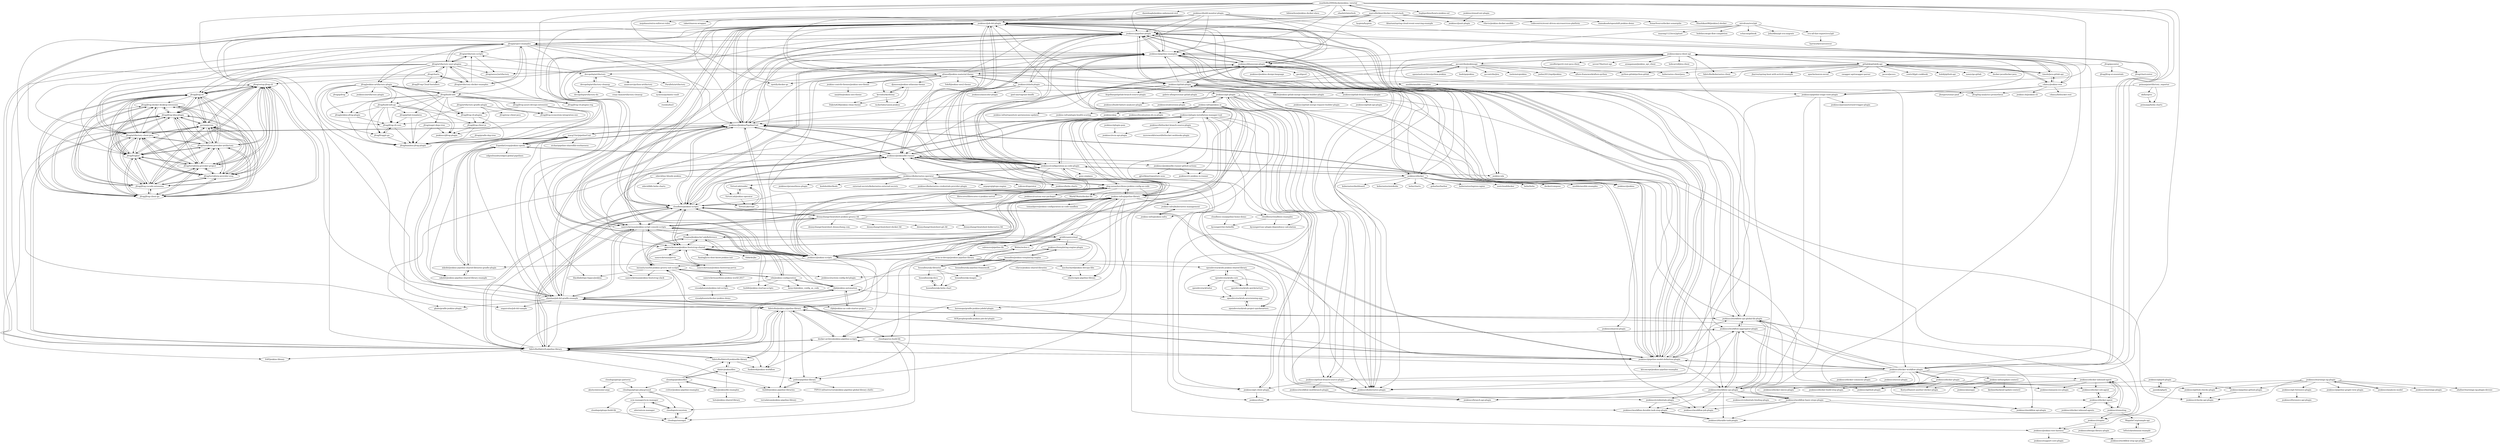 digraph G {
"jenkinsci/build-monitor-plugin" -> "jenkinsci/job-dsl-plugin"
"jenkinsci/build-monitor-plugin" -> "jenkinsci/pipeline-plugin"
"jenkinsci/build-monitor-plugin" -> "jenkinsci/amazon-ecs-plugin"
"jenkinsci/build-monitor-plugin" -> "takari/maven-wrapper" ["e"=1]
"jenkinsci/build-monitor-plugin" -> "ghale/gradle-jenkins-plugin"
"jenkinsci/build-monitor-plugin" -> "afonsof/jenkins-material-theme"
"jenkinsci/build-monitor-plugin" -> "jenkinsci/slack-plugin"
"jenkinsci/build-monitor-plugin" -> "jenkinsci/pipeline-examples"
"jenkinsci/build-monitor-plugin" -> "jenkinsci/blueocean-plugin"
"jenkinsci/build-monitor-plugin" -> "jenkinsci/JenkinsPipelineUnit"
"jenkinsci/build-monitor-plugin" -> "jenkinsci/workflow-cps-global-lib-plugin"
"jenkinsci/build-monitor-plugin" -> "mojohaus/extra-enforcer-rules" ["e"=1]
"jenkinsci/build-monitor-plugin" -> "jenkinsci/junit-plugin"
"jenkinsci/jenkinsfile-runner" -> "jenkinsci/JenkinsPipelineUnit"
"jenkinsci/jenkinsfile-runner" -> "jenkinsci/configuration-as-code-plugin"
"jenkinsci/jenkinsfile-runner" -> "cloudbees/jenkins-scripts"
"jenkinsci/jenkinsfile-runner" -> "jenkinsci/plugin-installation-manager-tool"
"jenkinsci/jenkinsfile-runner" -> "ExpediaGroup/jenkins-spock"
"jenkinsci/jenkinsfile-runner" -> "samrocketman/jenkins-script-console-scripts"
"jenkinsci/jenkinsfile-runner" -> "oleg-nenashev/demo-jenkins-config-as-code"
"jenkinsci/jenkinsfile-runner" -> "jenkinsci/job-dsl-plugin"
"jenkinsci/jenkinsfile-runner" -> "jenkins-infra/pipeline-library"
"jenkinsci/jenkinsfile-runner" -> "jenkinsci/pipeline-model-definition-plugin"
"jenkinsci/jenkinsfile-runner" -> "fabric8io/fabric8-pipeline-library"
"jenkinsci/jenkinsfile-runner" -> "jenkinsci/jenkins-scripts"
"jenkinsci/jenkinsfile-runner" -> "jenkinsci/jenkins-test-harness"
"jenkinsci/jenkinsfile-runner" -> "jenkinsci/jenkinsfile-runner-github-actions"
"jenkinsci/jenkinsfile-runner" -> "jenkinsci/kubernetes-plugin" ["e"=1]
"jfrog/jenkins-artifactory-plugin" -> "jfrog/build-info"
"jfrog/jenkins-artifactory-plugin" -> "jfrog/bamboo-jfrog-plugin"
"jfrog/jenkins-artifactory-plugin" -> "jfrog/jfrog-cli-plugins-reg"
"jfrog/jenkins-artifactory-plugin" -> "jfrog/jenkins-jfrog-plugin"
"jfrog/jenkins-artifactory-plugin" -> "jfrog/jfrog-cli-core"
"jfrog/jenkins-artifactory-plugin" -> "jenkinsci/jfrog-plugin"
"jfrog/jenkins-artifactory-plugin" -> "jfrog/gofrog"
"jfrog/jenkins-artifactory-plugin" -> "jfrog/jfrog-cli-plugins"
"jfrog/jenkins-artifactory-plugin" -> "jenkinsci/artifactory-plugin"
"jfrog/jenkins-artifactory-plugin" -> "jfrog/build-info-go"
"jfrog/jenkins-artifactory-plugin" -> "jfrog/froggit-go"
"jfrog/build-info" -> "jfrog/jenkins-artifactory-plugin"
"jfrog/build-info" -> "jfrog/build-info-go"
"jfrog/build-info" -> "jfrog/bamboo-jfrog-plugin"
"jfrog/build-info" -> "jfrog/gitlab-templates"
"jfrog/build-info" -> "jfrog/jfrog-cli-core"
"jfrog/build-info" -> "jenkinsci/jfrog-plugin"
"jfrog/build-info" -> "jfrog/jenkins-jfrog-plugin"
"jfrog/build-info" -> "jfrog/froggit-go"
"jfrog/build-info" -> "jfrog/jfrog-cli-plugins-reg"
"jfrog/build-info" -> "jfrog/jfrog-ecosystem-integration-env"
"jfrog/build-info" -> "jfrog/nuget-deps-tree"
"jfrog/build-info" -> "jfrog/jfrog-cli-plugins"
"jfrog/build-info" -> "jfrog/jfrog-azure-devops-extension"
"gitlab4j/gitlab4j-api" -> "timols/java-gitlab-api"
"gitlab4j/gitlab4j-api" -> "cdancy/jenkins-rest"
"gitlab4j/gitlab4j-api" -> "jenkinsci/java-client-api"
"gitlab4j/gitlab4j-api" -> "centic9/jgit-cookbook" ["e"=1]
"gitlab4j/gitlab4j-api" -> "fabric8io/kubernetes-client" ["e"=1]
"gitlab4j/gitlab4j-api" -> "hub4j/github-api" ["e"=1]
"gitlab4j/gitlab4j-api" -> "xanzy/go-gitlab" ["e"=1]
"gitlab4j/gitlab4j-api" -> "jenkinsci/gitlab-plugin"
"gitlab4j/gitlab4j-api" -> "docker-java/docker-java" ["e"=1]
"gitlab4j/gitlab4j-api" -> "kubernetes-client/java" ["e"=1]
"gitlab4j/gitlab4j-api" -> "jbarrez/spring-boot-with-activiti-example" ["e"=1]
"gitlab4j/gitlab4j-api" -> "apache/maven-mvnd" ["e"=1]
"gitlab4j/gitlab4j-api" -> "swagger-api/swagger-parser" ["e"=1]
"gitlab4j/gitlab4j-api" -> "python-gitlab/python-gitlab" ["e"=1]
"gitlab4j/gitlab4j-api" -> "jacoco/jacoco" ["e"=1]
"jenkinsci/pipeline-plugin" -> "jenkinsci/pipeline-examples"
"jenkinsci/pipeline-plugin" -> "jenkinsci/job-dsl-plugin"
"jenkinsci/pipeline-plugin" -> "jenkinsci/blueocean-plugin"
"jenkinsci/pipeline-plugin" -> "jenkinsci/pipeline-model-definition-plugin"
"jenkinsci/pipeline-plugin" -> "jenkinsci/workflow-cps-global-lib-plugin"
"jenkinsci/pipeline-plugin" -> "jenkinsci/jenkins-scripts"
"jenkinsci/pipeline-plugin" -> "jenkinsci/JenkinsPipelineUnit"
"jenkinsci/pipeline-plugin" -> "jenkinsci/docker-workflow-plugin"
"jenkinsci/pipeline-plugin" -> "jenkinsci/workflow-aggregator-plugin"
"jenkinsci/pipeline-plugin" -> "jenkinsci/configuration-as-code-plugin"
"jenkinsci/pipeline-plugin" -> "cloudbees/jenkins-scripts"
"jenkinsci/pipeline-plugin" -> "fabric8io/jenkins-pipeline-library"
"jenkinsci/pipeline-plugin" -> "jenkinsci/gitlab-plugin"
"jenkinsci/pipeline-plugin" -> "sheehan/job-dsl-gradle-example"
"jenkinsci/pipeline-plugin" -> "jfrog/project-examples"
"Wolox/wolox-ci" -> "griddynamics/mpl"
"Wolox/wolox-ci" -> "wcm-io-devops/jenkins-pipeline-library"
"jenkinsci/configuration-as-code-plugin" -> "jenkinsci/job-dsl-plugin"
"jenkinsci/configuration-as-code-plugin" -> "jenkinsci/jenkinsfile-runner"
"jenkinsci/configuration-as-code-plugin" -> "jenkinsci/JenkinsPipelineUnit"
"jenkinsci/configuration-as-code-plugin" -> "jenkinsci/kubernetes-plugin" ["e"=1]
"jenkinsci/configuration-as-code-plugin" -> "jenkinsci/pipeline-examples"
"jenkinsci/configuration-as-code-plugin" -> "cloudbees/jenkins-scripts"
"jenkinsci/configuration-as-code-plugin" -> "jenkinsci/docker"
"jenkinsci/configuration-as-code-plugin" -> "jenkins-x/jx" ["e"=1]
"jenkinsci/configuration-as-code-plugin" -> "jenkinsci/plugin-installation-manager-tool"
"jenkinsci/configuration-as-code-plugin" -> "jenkinsci/pipeline-plugin"
"jenkinsci/configuration-as-code-plugin" -> "jenkinsci/jenkins-scripts"
"jenkinsci/configuration-as-code-plugin" -> "jenkinsci/helm-charts" ["e"=1]
"jenkinsci/configuration-as-code-plugin" -> "jenkinsci/kubernetes-operator"
"jenkinsci/configuration-as-code-plugin" -> "goss-org/goss" ["e"=1]
"jenkinsci/configuration-as-code-plugin" -> "jenkinsci/blueocean-plugin"
"ExpediaGroup/jenkins-spock" -> "macg33zr/pipelineUnit"
"ExpediaGroup/jenkins-spock" -> "mkobit/jenkins-pipeline-shared-libraries-gradle-plugin"
"ExpediaGroup/jenkins-spock" -> "edgexfoundry/edgex-global-pipelines"
"ExpediaGroup/jenkins-spock" -> "jenkinsci/JenkinsPipelineUnit"
"ExpediaGroup/jenkins-spock" -> "mkobit/jenkins-pipeline-shared-library-example"
"ExpediaGroup/jenkins-spock" -> "jenkinsci/jenkinsfile-runner"
"ExpediaGroup/jenkins-spock" -> "unguiculus/job-dsl-sample"
"jenkinsci/plugin-installation-manager-tool" -> "oleg-nenashev/demo-jenkins-config-as-code"
"jenkinsci/plugin-installation-manager-tool" -> "jenkinsci/jenkinsfile-runner"
"jenkinsci/plugin-installation-manager-tool" -> "jenkins-infra/pipeline-library"
"jenkinsci/plugin-installation-manager-tool" -> "cloudbees/jenkins-scripts"
"jenkinsci/plugin-installation-manager-tool" -> "jenkinsci/jenkinsfile-runner-github-actions"
"jenkinsci/plugin-installation-manager-tool" -> "jenkinsci/configuration-as-code-plugin"
"jenkinsci/plugin-installation-manager-tool" -> "ExpediaGroup/jenkins-spock"
"jenkinsci/plugin-installation-manager-tool" -> "jenkinsci/custom-war-packager"
"jenkinsci/plugin-installation-manager-tool" -> "kyounger/casc-plugin-dependency-calculation"
"jenkinsci/plugin-installation-manager-tool" -> "cloudbees/cloudbees-examples"
"jenkinsci/plugin-installation-manager-tool" -> "jenkinsci/git-client-plugin"
"jenkinsci/plugin-installation-manager-tool" -> "samrocketman/jenkins-script-console-scripts"
"jenkinsci/plugin-installation-manager-tool" -> "jenkinsci/bitbucket-branch-source-plugin"
"jenkinsci/plugin-installation-manager-tool" -> "MarkEWaite/docker-lfs"
"jenkinsci/plugin-installation-manager-tool" -> "jenkinsci/JenkinsPipelineUnit"
"timols/jenkins-gitlab-merge-request-builder-plugin" -> "jenkinsci/gitlab-plugin"
"timols/jenkins-gitlab-merge-request-builder-plugin" -> "jenkinsci/gitlab-merge-request-builder-plugin"
"anancarv/python-artifactory" -> "nymous/pydantic-vault"
"jenkinsci/slack-plugin" -> "jenkinsci/github-branch-source-plugin"
"jenkinsci/slack-plugin" -> "jenkinsci/JenkinsPipelineUnit"
"jenkinsci/slack-plugin" -> "jenkinsci/pipeline-plugin"
"jenkinsci/slack-plugin" -> "jenkinsci/workflow-cps-global-lib-plugin"
"jenkinsci/slack-plugin" -> "jenkinsci/jenkins-scripts"
"jenkinsci/slack-plugin" -> "jenkinsci/ansicolor-plugin"
"jenkinsci/slack-plugin" -> "jenkinsci/workflow-cps-plugin"
"jenkinsci/slack-plugin" -> "afonsof/jenkins-material-theme"
"jenkinsci/slack-plugin" -> "gael-ian/vagrant-bindfs" ["e"=1]
"jenkinsci/slack-plugin" -> "jenkinsci/git-plugin"
"jenkinsci/slack-plugin" -> "jenkinsci/configuration-as-code-plugin"
"jenkinsci/gitlab-plugin" -> "jenkinsci/pipeline-plugin"
"jenkinsci/gitlab-plugin" -> "timols/jenkins-gitlab-merge-request-builder-plugin"
"jenkinsci/gitlab-plugin" -> "jenkinsci/kubernetes-plugin" ["e"=1]
"jenkinsci/gitlab-plugin" -> "jenkinsci/pipeline-examples"
"jenkinsci/gitlab-plugin" -> "jenkinsci/JenkinsPipelineUnit"
"jenkinsci/gitlab-plugin" -> "jenkinsci/gitlab-branch-source-plugin"
"jenkinsci/gitlab-plugin" -> "jenkinsci/blueocean-plugin"
"jenkinsci/gitlab-plugin" -> "jenkinsci/configuration-as-code-plugin"
"jenkinsci/gitlab-plugin" -> "jenkinsci/job-dsl-plugin"
"jenkinsci/gitlab-plugin" -> "Argelbargel/gitlab-branch-source-plugin"
"jenkinsci/gitlab-plugin" -> "gabrie-allaigre/sonar-gitlab-plugin" ["e"=1]
"jenkinsci/gitlab-plugin" -> "jenkinsci/gitlab-plugin"
"jenkinsci/gitlab-plugin" -> "jenkinsci/pipeline-model-definition-plugin"
"jenkinsci/gitlab-plugin" -> "jenkinsci/jenkins-scripts"
"jenkinsci/gitlab-plugin" -> "jenkinsci/docker-workflow-plugin"
"jenkinsci/maven-plugin" -> "jenkinsci/workflow-job-plugin"
"jenkinsci/warnings-ng-plugin" -> "jenkinsci/analysis-model"
"jenkinsci/warnings-ng-plugin" -> "jenkinsci/checks-api-plugin"
"jenkinsci/warnings-ng-plugin" -> "jenkinsci/warnings-plugin"
"jenkinsci/warnings-ng-plugin" -> "jenkinsci/github-checks-plugin"
"jenkinsci/warnings-ng-plugin" -> "jenkinsci/pipeline-github-plugin"
"jenkinsci/warnings-ng-plugin" -> "jenkinsci/jenkins-test-harness"
"jenkinsci/warnings-ng-plugin" -> "jenkinsci/git-forensics-plugin"
"jenkinsci/warnings-ng-plugin" -> "uhafner/warnings-ng-plugin-devenv"
"jenkinsci/warnings-ng-plugin" -> "jenkinsci/pipeline-graph-view-plugin"
"jenkinsci/durable-task-plugin" -> "jenkinsci/workflow-durable-task-step-plugin"
"jenkinsci/gitlab-branch-source-plugin" -> "jenkinsci/gitlab-api-plugin"
"cloudbees/cloudbees-examples" -> "kyounger/casc-plugin-dependency-calculation"
"cloudbees/cloudbees-examples" -> "kyounger/cbci-helmfile"
"jenkinsci/jenkinsfile-runner-github-actions" -> "jenkinsci/ci.jenkins.io-runner"
"jenkinsci/jenkinsfile-runner-github-actions" -> "gjtorikian/repository-sync" ["e"=1]
"jenkinsci/docker-plugin" -> "KostyaSha/yet-another-docker-plugin"
"jenkinsci/docker-plugin" -> "jenkinsci/docker-build-step-plugin"
"jenkinsci/docker-plugin" -> "jenkinsci/docker-slaves-plugin"
"jenkinsci/docker-plugin" -> "jenkinsci/github-plugin"
"jenkinsci/docker-plugin" -> "jenkinsci/docker-workflow-plugin"
"jenkinsci/docker-plugin" -> "jenkinsci/docker-ssh-agent"
"jenkinsci/docker-plugin" -> "jenkinsci/docker-agent"
"wcm-io-devops/jenkins-pipeline-library" -> "politie/pipeline-library"
"wcm-io-devops/jenkins-pipeline-library" -> "cloudogu/ces-build-lib"
"wcm-io-devops/jenkins-pipeline-library" -> "jenkins-infra/pipeline-library"
"wcm-io-devops/jenkins-pipeline-library" -> "mschuchard/jenkins-devops-libs"
"wcm-io-devops/jenkins-pipeline-library" -> "Wolox/wolox-ci"
"wcm-io-devops/jenkins-pipeline-library" -> "mkobit/jenkins-pipeline-shared-libraries-gradle-plugin"
"wcm-io-devops/jenkins-pipeline-library" -> "buildit/jenkins-pipeline-libraries"
"wcm-io-devops/jenkins-pipeline-library" -> "opendevstack/ods-jenkins-shared-library"
"timols/java-gitlab-api" -> "gitlab4j/gitlab4j-api"
"timols/java-gitlab-api" -> "jenkinsci/java-client-api"
"timols/java-gitlab-api" -> "cdancy/jenkins-rest"
"jenkinsci/email-ext-plugin" -> "jenkinsci/junit-plugin"
"odavid/my-bloody-jenkins" -> "odavid/k8s-helm-charts"
"odavid/my-bloody-jenkins" -> "samrocketman/jenkins-bootstrap-shared"
"odavid/my-bloody-jenkins" -> "oleg-nenashev/demo-jenkins-config-as-code"
"boozallen/jenkins-templating-engine" -> "boozallen/sdp-libraries"
"boozallen/jenkins-templating-engine" -> "jenkinsci/templating-engine-plugin"
"boozallen/jenkins-templating-engine" -> "boozallen/sdp-pipeline-framework"
"boozallen/jenkins-templating-engine" -> "boozallen/sdp-images"
"hoto/jenkinsfile-examples" -> "hoto/jenkins-shared-library"
"hoto/jenkinsfile-examples" -> "cloudogu/jenkinsfiles"
"hoto/jenkinsfile-examples" -> "dalalv/jenkinsfiles"
"jenkinsci/kubernetes-operator" -> "VirtusLab/jenkins-operator"
"jenkinsci/kubernetes-operator" -> "jenkinsci/kubernetes-credentials-provider-plugin"
"jenkinsci/kubernetes-operator" -> "jenkinsci/kubernetes-plugin" ["e"=1]
"jenkinsci/kubernetes-operator" -> "VirtusLab/crypt"
"jenkinsci/kubernetes-operator" -> "argoproj/gitops-engine" ["e"=1]
"jenkinsci/kubernetes-operator" -> "jenkinsci/helm-charts" ["e"=1]
"jenkinsci/kubernetes-operator" -> "jenkinsci/jenkinsfile-runner"
"jenkinsci/kubernetes-operator" -> "jenkinsci/configuration-as-code-plugin"
"jenkinsci/kubernetes-operator" -> "tektoncd/operator" ["e"=1]
"jenkinsci/kubernetes-operator" -> "jenkinsci/prometheus-plugin" ["e"=1]
"jenkinsci/kubernetes-operator" -> "VirtusLab/render"
"jenkinsci/kubernetes-operator" -> "jenkinsci/job-dsl-plugin"
"jenkinsci/kubernetes-operator" -> "oleg-nenashev/demo-jenkins-config-as-code"
"jenkinsci/kubernetes-operator" -> "kudobuilder/kudo" ["e"=1]
"jenkinsci/kubernetes-operator" -> "external-secrets/kubernetes-external-secrets" ["e"=1]
"jenkins-infra/update-center2" -> "ikedam/backend-update-center2"
"jenkins-infra/update-center2" -> "jenkinsci/juseppe"
"jenkins-infra/update-center2" -> "jenkinsci/bom"
"mschuchard/jenkins-devops-libs" -> "elastic/apm-pipeline-library"
"jfrog/jfrog-azure-devops-extension" -> "jfrog/jfrog-cli-core"
"jfrog/jfrog-azure-devops-extension" -> "jfrog/bamboo-jfrog-plugin"
"jfrog/jfrog-azure-devops-extension" -> "jfrog/jfrog-ecosystem-integration-env"
"jfrog/jfrog-azure-devops-extension" -> "jfrog/jfrog-cli-plugins"
"jenkinsci/templating-engine-plugin" -> "boozallen/sdp-libraries"
"jenkinsci/templating-engine-plugin" -> "boozallen/jenkins-templating-engine"
"sheehan/job-dsl-gradle-example" -> "jenkinsci/job-dsl-plugin"
"sheehan/job-dsl-gradle-example" -> "cfpb/jenkins-automation"
"sheehan/job-dsl-gradle-example" -> "unguiculus/job-dsl-sample"
"sheehan/job-dsl-gradle-example" -> "fabric8io/jenkins-pipeline-library"
"sheehan/job-dsl-gradle-example" -> "jenkinsci/JenkinsPipelineUnit"
"sheehan/job-dsl-gradle-example" -> "macg33zr/pipelineUnit"
"sheehan/job-dsl-gradle-example" -> "heremaps/gradle-jenkins-jobdsl-plugin"
"sheehan/job-dsl-gradle-example" -> "cloudbees/jenkins-scripts"
"sheehan/job-dsl-gradle-example" -> "cfpb/jenkins-as-code-starter-project"
"sheehan/job-dsl-gradle-example" -> "fabric8io/fabric8-pipeline-library"
"sheehan/job-dsl-gradle-example" -> "ExpediaGroup/jenkins-spock"
"sheehan/job-dsl-gradle-example" -> "ghale/gradle-jenkins-plugin"
"sheehan/job-dsl-gradle-example" -> "jenkinsci/pipeline-model-definition-plugin"
"sheehan/job-dsl-gradle-example" -> "samrocketman/jenkins-script-console-scripts"
"sheehan/job-dsl-gradle-example" -> "imranity/useful-jenkins-groovy-init-scripts"
"djonsson/jenkins-atlassian-theme" -> "Dakota628/jenkins-clean-theme"
"djonsson/jenkins-atlassian-theme" -> "kevinburke/doony"
"djonsson/jenkins-atlassian-theme" -> "rackerlabs/canon-jenkins"
"dennyzhang/cheatsheet-jenkins-groovy-A4" -> "cloudbees/jenkins-scripts"
"dennyzhang/cheatsheet-jenkins-groovy-A4" -> "samrocketman/jenkins-script-console-scripts"
"dennyzhang/cheatsheet-jenkins-groovy-A4" -> "jenkins-infra/pipeline-library"
"dennyzhang/cheatsheet-jenkins-groovy-A4" -> "dennyzhang/cheatsheet.dennyzhang.com" ["e"=1]
"dennyzhang/cheatsheet-jenkins-groovy-A4" -> "dennyzhang/cheatsheet-docker-A4" ["e"=1]
"dennyzhang/cheatsheet-jenkins-groovy-A4" -> "samrocketman/jenkins-bootstrap-shared"
"dennyzhang/cheatsheet-jenkins-groovy-A4" -> "oleg-nenashev/demo-jenkins-config-as-code"
"dennyzhang/cheatsheet-jenkins-groovy-A4" -> "jenkinsci/jenkins-scripts"
"dennyzhang/cheatsheet-jenkins-groovy-A4" -> "dennyzhang/cheatsheet-git-A4" ["e"=1]
"dennyzhang/cheatsheet-jenkins-groovy-A4" -> "dennyzhang/cheatsheet-kubernetes-A4" ["e"=1]
"dennyzhang/cheatsheet-jenkins-groovy-A4" -> "jenkinsci/jenkinsfile-runner"
"jfrog/charts" -> "jfrog/artifactory-user-plugins"
"jfrog/charts" -> "jfrog/JFrog-Cloud-Installers"
"jfrog/charts" -> "jfrog/artifactory-docker-examples"
"jfrog/charts" -> "jfrog/jfrog-cli"
"jfrog/charts" -> "jfrog/setup-jfrog-cli"
"opendevstack/ods-jenkins-shared-library" -> "opendevstack/ods-core"
"opendevstack/ods-jenkins-shared-library" -> "opendevstack/ods-provisioning-app"
"opendevstack/ods-jenkins-shared-library" -> "opendevstack/ods-quickstarters"
"opendevstack/ods-jenkins-shared-library" -> "opendevstack/ods-project-quickstarters"
"jenkinsci/git-forensics-plugin" -> "jenkinsci/forensics-api-plugin"
"jfrog/jfrog-client-go" -> "jfrog/jfrog-idea-plugin"
"jfrog/jfrog-client-go" -> "jfrog/jfrog-vscode-extension"
"jfrog/jfrog-client-go" -> "jfrog/terraform-provider-xray"
"jfrog/jfrog-client-go" -> "jfrog/terraform-provider-project"
"jfrog/jfrog-client-go" -> "jfrog/frogbot"
"jfrog/jfrog-client-go" -> "jfrog/setup-jfrog-cli"
"jfrog/jfrog-client-go" -> "jfrog/terraform-provider-artifactory"
"jfrog/jfrog-client-go" -> "jfrog/artifactory-client-java"
"jfrog/jfrog-client-go" -> "jfrog/jfrog-cli"
"jfrog/jfrog-client-go" -> "pyrsia/pyrsia"
"jfrog/jfrog-client-go" -> "jfrog/jfrog-docker-desktop-extension"
"VirtusLab/render" -> "VirtusLab/crypt"
"VirtusLab/render" -> "VirtusLab/jenkins-operator"
"boozallen/sdp-libraries" -> "boozallen/jenkins-templating-engine"
"boozallen/sdp-libraries" -> "jenkinsci/templating-engine-plugin"
"boozallen/sdp-libraries" -> "boozallen/sdp-images"
"boozallen/sdp-libraries" -> "boozallen/sdp-helm-chart"
"boozallen/sdp-libraries" -> "boozallen/sdp-docs"
"opendevstack/ods-provisioning-app" -> "opendevstack/ods-project-quickstarters"
"jenkinsci/stapler" -> "jenkinsci/design-library-plugin"
"jenkinsci/stapler" -> "jenkinsci/jenkins-test-harness"
"griddynamics/mpl" -> "Wolox/wolox-ci"
"griddynamics/mpl" -> "cloudogu/ces-build-lib"
"griddynamics/mpl" -> "elastic/apm-pipeline-library"
"griddynamics/mpl" -> "salemove/pipeline-lib"
"griddynamics/mpl" -> "mschuchard/jenkins-devops-libs"
"griddynamics/mpl" -> "jenkinsci/templating-engine-plugin"
"VirtusLab/crypt" -> "VirtusLab/render"
"vfarcic/jenkins-shared-libraries" -> "elastic/apm-pipeline-library"
"kevinburke/doony" -> "rackerlabs/canon-jenkins"
"kevinburke/doony" -> "djonsson/jenkins-atlassian-theme"
"kevinburke/doony" -> "Dakota628/jenkins-clean-theme"
"opendevstack/ods-core" -> "opendevstack/ods-provisioning-app"
"opendevstack/ods-core" -> "opendevstack/ods-project-quickstarters"
"opendevstack/ods-core" -> "opendevstack/ods-jenkins-shared-library"
"opendevstack/ods-core" -> "opendevstack/ods-quickstarters"
"opendevstack/ods-core" -> "opendevstack/tailor"
"openstack-archive/python-jenkins" -> "pycontribs/jenkinsapi"
"mkobit/jenkins-pipeline-shared-library-example" -> "mkobit/jenkins-pipeline-shared-libraries-gradle-plugin"
"jenkins-infra/jenkins-infra" -> "jenkins-infra/kubernetes-management"
"VirtusLab/jenkins-operator" -> "VirtusLab/crypt"
"VirtusLab/jenkins-operator" -> "VirtusLab/render"
"jfrog/gocenter" -> "jfrog/jfrog-ui-essentials"
"jfrog/gocenter" -> "jfrog/chartcenter"
"jfrog/gocenter" -> "jfrog/nexus2artifactory"
"samrocketman/demo-jenkins-world-2017" -> "samrocketman/jenkins-bootstrap-jervis"
"jenkins-infra/kubernetes-management" -> "jenkins-infra/jenkins-infra"
"opendevstack/ods-project-quickstarters" -> "opendevstack/ods-provisioning-app"
"boozallen/sdp-helm-chart" -> "boozallen/sdp-docs"
"boozallen/sdp-docs" -> "boozallen/sdp-helm-chart"
"jfrog/artifactory-user-plugins" -> "jfrog/artifactory-scripts"
"jfrog/artifactory-user-plugins" -> "jfrog/artifactory-docker-examples"
"jfrog/artifactory-user-plugins" -> "jfrog/jfrog-cli"
"jfrog/artifactory-user-plugins" -> "jfrog/charts"
"jfrog/artifactory-user-plugins" -> "jfrog/build-info"
"jfrog/artifactory-user-plugins" -> "jfrog/artifactory-client-java"
"jfrog/artifactory-user-plugins" -> "jfrog/project-examples"
"jfrog/artifactory-user-plugins" -> "jfrog/nexus2artifactory"
"jfrog/artifactory-user-plugins" -> "jfrog/jenkins-artifactory-plugin"
"jfrog/artifactory-user-plugins" -> "jfrog/JFrog-Cloud-Installers"
"jfrog/artifactory-user-plugins" -> "jfrog/frogbot"
"jfrog/artifactory-user-plugins" -> "devopshq/artifactory"
"jfrog/artifactory-user-plugins" -> "jfrog/jfrog-cli-plugins-reg"
"jenkinsci/checks-api-plugin" -> "jenkinsci/github-checks-plugin"
"scm-manager/scm-manager" -> "cloudogu/ecosystem"
"scm-manager/scm-manager" -> "cloudogu/smeagol"
"scm-manager/scm-manager" -> "sdorra/scm-manager"
"jenkinsci/docker" -> "jenkinsci/jenkins" ["e"=1]
"jenkinsci/docker" -> "jenkinsci/pipeline-examples"
"jenkinsci/docker" -> "jenkinsci/configuration-as-code-plugin"
"jenkinsci/docker" -> "nextcloud/docker" ["e"=1]
"jenkinsci/docker" -> "jenkinsci/kubernetes-plugin" ["e"=1]
"jenkinsci/docker" -> "helm/helm" ["e"=1]
"jenkinsci/docker" -> "ansible/ansible-examples" ["e"=1]
"jenkinsci/docker" -> "docker/compose" ["e"=1]
"jenkinsci/docker" -> "kubernetes/dashboard" ["e"=1]
"jenkinsci/docker" -> "kubernetes/minikube" ["e"=1]
"jenkinsci/docker" -> "helm/charts" ["e"=1]
"jenkinsci/docker" -> "goharbor/harbor" ["e"=1]
"jenkinsci/docker" -> "kubernetes/ingress-nginx" ["e"=1]
"jenkinsci/docker" -> "jenkinsci/job-dsl-plugin"
"jenkinsci/docker" -> "jenkinsci/pipeline-plugin"
"devopshq/artifactory-cleanup" -> "devopshq/artifactory"
"devopshq/artifactory-cleanup" -> "devopshq/artifactory-du"
"devopshq/artifactory-cleanup" -> "crazy-max/artifactory-cleanup"
"devopshq/artifactory-cleanup" -> "jfrog/log-analytics-prometheus"
"jfrog/terraform-provider-artifactory" -> "jfrog/terraform-provider-xray"
"jfrog/terraform-provider-artifactory" -> "jfrog/terraform-provider-project"
"jfrog/terraform-provider-artifactory" -> "jfrog/jfrog-idea-plugin"
"jfrog/terraform-provider-artifactory" -> "jfrog/jfrog-vscode-extension"
"jfrog/terraform-provider-artifactory" -> "jfrog/frogbot"
"jfrog/terraform-provider-artifactory" -> "jfrog/setup-jfrog-cli"
"jfrog/terraform-provider-artifactory" -> "jfrog/artifactory-client-java"
"jfrog/terraform-provider-artifactory" -> "jfrog/jfrog-client-go"
"jfrog/terraform-provider-artifactory" -> "jfrog/jfrog-cli"
"jfrog/terraform-provider-artifactory" -> "pyrsia/pyrsia"
"jfrog/terraform-provider-artifactory" -> "jfrog/jfrog-docker-desktop-extension"
"jenkinsci/analysis-model" -> "jenkinsci/warnings-ng-plugin"
"jenkinsci/github-checks-plugin" -> "jenkinsci/checks-api-plugin"
"jfrog/setup-jfrog-cli" -> "jfrog/jfrog-idea-plugin"
"jfrog/setup-jfrog-cli" -> "jfrog/jfrog-vscode-extension"
"jfrog/setup-jfrog-cli" -> "jfrog/terraform-provider-project"
"jfrog/setup-jfrog-cli" -> "jfrog/terraform-provider-xray"
"jfrog/setup-jfrog-cli" -> "jfrog/frogbot"
"jfrog/setup-jfrog-cli" -> "jfrog/terraform-provider-artifactory"
"jfrog/setup-jfrog-cli" -> "jfrog/artifactory-client-java"
"jfrog/setup-jfrog-cli" -> "jfrog/jfrog-client-go"
"jfrog/setup-jfrog-cli" -> "jfrog/jfrog-cli"
"jfrog/setup-jfrog-cli" -> "pyrsia/pyrsia"
"jenkinsci/jenkins-scripts" -> "cloudbees/jenkins-scripts"
"jenkinsci/jenkins-scripts" -> "samrocketman/jenkins-script-console-scripts"
"jenkinsci/jenkins-scripts" -> "samrocketman/jenkins-bootstrap-shared"
"jenkinsci/jenkins-scripts" -> "jenkinsci/JenkinsPipelineUnit"
"jenkinsci/jenkins-scripts" -> "imranity/useful-jenkins-groovy-init-scripts"
"jenkinsci/jenkins-scripts" -> "jenkinsci/pipeline-examples"
"jenkinsci/jenkins-scripts" -> "jenkinsci/job-dsl-plugin"
"jenkinsci/jenkins-scripts" -> "jenkinsci/pipeline-plugin"
"jenkinsci/jenkins-scripts" -> "oleg-nenashev/demo-jenkins-config-as-code"
"jenkinsci/jenkins-scripts" -> "fabric8io/jenkins-pipeline-library"
"jenkinsci/jenkins-scripts" -> "jenkinsci/jenkinsfile-runner"
"jenkinsci/jenkins-scripts" -> "jenkins-infra/pipeline-library"
"jenkinsci/jenkins-scripts" -> "jenkinsci/configuration-as-code-plugin"
"jenkinsci/jenkins-scripts" -> "fabric8io/fabric8-pipeline-library"
"jenkinsci/jenkins-scripts" -> "jenkinsci/pipeline-model-definition-plugin"
"jfrog/project-examples" -> "jenkinsci/pipeline-examples"
"jfrog/project-examples" -> "jfrog/artifactory-user-plugins"
"jfrog/project-examples" -> "jfrog/jfrog-cli"
"jfrog/project-examples" -> "jfrog/artifactory-scripts"
"jfrog/project-examples" -> "jenkinsci/JenkinsPipelineUnit"
"jfrog/project-examples" -> "jfrog/jenkins-artifactory-plugin"
"jfrog/project-examples" -> "jfrog/artifactory-docker-examples"
"jfrog/project-examples" -> "jenkinsci/pipeline-plugin"
"jfrog/project-examples" -> "jfrog/frogbot"
"jfrog/project-examples" -> "jfrog/artifactory-client-java"
"jfrog/project-examples" -> "jfrog/build-info"
"jfrog/project-examples" -> "jenkinsci/kubernetes-plugin" ["e"=1]
"jfrog/project-examples" -> "cloudbees/jenkins-scripts"
"jfrog/project-examples" -> "jenkinsci/job-dsl-plugin"
"jfrog/project-examples" -> "samrocketman/jenkins-script-console-scripts"
"peimanja/artifactory_exporter" -> "peimanja/helm-charts"
"peimanja/artifactory_exporter" -> "skillz/opvic"
"peimanja/artifactory_exporter" -> "jfrog/log-analytics-prometheus"
"jenkinsci/remoting" -> "MagalixCorp/sample-api"
"jenkinsci/remoting" -> "jenkinsci/docker-inbound-agent"
"jenkinsci/remoting" -> "jenkinsci/stapler"
"jenkinsci/remoting" -> "jenkinsci/docker-agent"
"jfrog/artifactory-scripts" -> "jfrog/artifactory-user-plugins"
"jfrog/artifactory-scripts" -> "jfrog/nexus2artifactory"
"jfrog/artifactory-scripts" -> "jfrog/jfrog-cli"
"MagalixCorp/sample-api" -> "leftstick/selenium-example"
"jfrog/jfrog-vscode-extension" -> "jfrog/jfrog-idea-plugin"
"jfrog/jfrog-vscode-extension" -> "jfrog/terraform-provider-project"
"jfrog/jfrog-vscode-extension" -> "jfrog/terraform-provider-xray"
"jfrog/jfrog-vscode-extension" -> "jfrog/frogbot"
"jfrog/jfrog-vscode-extension" -> "jfrog/setup-jfrog-cli"
"jfrog/jfrog-vscode-extension" -> "jfrog/artifactory-client-java"
"jfrog/jfrog-vscode-extension" -> "jfrog/terraform-provider-artifactory"
"jfrog/jfrog-vscode-extension" -> "jfrog/jfrog-client-go"
"jfrog/jfrog-vscode-extension" -> "jfrog/jfrog-cli"
"jfrog/jfrog-vscode-extension" -> "pyrsia/pyrsia"
"jfrog/jfrog-vscode-extension" -> "jfrog/jfrog-docker-desktop-extension"
"nymous/pydantic-vault" -> "rezoleo/lea5"
"jfrog/nuget-deps-tree" -> "jenkinsci/jfrog-plugin"
"jfrog/nuget-deps-tree" -> "jfrog/bamboo-jfrog-plugin"
"samrocketman/jervis" -> "samrocketman/jenkins-bootstrap-jervis"
"samrocketman/jervis" -> "samrocketman/jenkins-bootstrap-shared"
"cloudbees-oss/pipeline-home-demo" -> "kyounger/cbci-helmfile"
"opendevstack/ods-quickstarters" -> "opendevstack/ods-provisioning-app"
"opendevstack/ods-quickstarters" -> "opendevstack/ods-core"
"jfrog/jfrog-cli-core" -> "jfrog/froggit-go"
"jfrog/jfrog-cli-core" -> "jfrog/bamboo-jfrog-plugin"
"jfrog/jfrog-client-js" -> "jenkinsci/jfrog-plugin"
"jfrog/jfrog-client-js" -> "jfrog/bamboo-jfrog-plugin"
"boozallen/sdp-images" -> "boozallen/sdp-helm-chart"
"jenkinsci/docker-workflow-plugin" -> "docker-archive/jenkins-pipeline-scripts"
"jenkinsci/docker-workflow-plugin" -> "jenkinsci/pipeline-plugin"
"jenkinsci/docker-workflow-plugin" -> "jenkinsci/docker-commons-plugin"
"jenkinsci/docker-workflow-plugin" -> "jenkinsci/pipeline-model-definition-plugin"
"jenkinsci/docker-workflow-plugin" -> "fabric8io/jenkins-pipeline-library"
"jenkinsci/docker-workflow-plugin" -> "jenkinsci/workflow-aggregator-plugin"
"jenkinsci/docker-workflow-plugin" -> "jenkinsci/docker-plugin"
"jenkinsci/docker-workflow-plugin" -> "jenkinsci/workflow-cps-plugin"
"jenkinsci/docker-workflow-plugin" -> "jenkinsci/job-dsl-plugin"
"jenkinsci/docker-workflow-plugin" -> "jenkinsci/docker-slaves-plugin"
"jenkinsci/docker-workflow-plugin" -> "jenkinsci/workflow-cps-global-lib-plugin"
"jenkinsci/docker-workflow-plugin" -> "jenkinsci/docker-inbound-agent"
"jenkinsci/docker-workflow-plugin" -> "jenkinsci/mesos-plugin" ["e"=1]
"jenkinsci/docker-workflow-plugin" -> "jenkinsci/github-branch-source-plugin"
"jenkinsci/docker-workflow-plugin" -> "jenkins-infra/update-center2"
"svn-all-fast-export/svn2git" -> "hartwork/svneverever"
"jenkinsci/credentials-plugin" -> "jenkinsci/workflow-job-plugin"
"jenkinsci/credentials-plugin" -> "jenkinsci/workflow-durable-task-step-plugin"
"marcelbirkner/docker-ci-tool-stack" -> "maxfields2000/dockerjenkins_tutorial"
"marcelbirkner/docker-ci-tool-stack" -> "codecentric/event-driven-microservices-platform"
"marcelbirkner/docker-ci-tool-stack" -> "sheehan/job-dsl-gradle-example"
"marcelbirkner/docker-ci-tool-stack" -> "siamaksade/openshift-jenkins-demo" ["e"=1]
"marcelbirkner/docker-ci-tool-stack" -> "jenkinsci/job-dsl-plugin"
"marcelbirkner/docker-ci-tool-stack" -> "SonarSource/docker-sonarqube" ["e"=1]
"marcelbirkner/docker-ci-tool-stack" -> "jenkinsci/pipeline-examples"
"marcelbirkner/docker-ci-tool-stack" -> "Shashikant86/jenkins2-docker"
"marcelbirkner/docker-ci-tool-stack" -> "hygieia/hygieia" ["e"=1]
"marcelbirkner/docker-ci-tool-stack" -> "kbastani/spring-cloud-event-sourcing-example" ["e"=1]
"marcelbirkner/docker-ci-tool-stack" -> "jenkinsci/pipeline-plugin"
"marcelbirkner/docker-ci-tool-stack" -> "vfarcic/jenkins-docker-ansible"
"cloudogu/gitops-playground" -> "cloudogu/ecosystem"
"cloudogu/gitops-playground" -> "cloudogu/gitops-build-lib"
"cloudogu/gitops-playground" -> "cloudogu/smeagol"
"cloudogu/gitops-playground" -> "scm-manager/scm-manager"
"maxfields2000/dockerjenkins_tutorial" -> "marcelbirkner/docker-ci-tool-stack"
"maxfields2000/dockerjenkins_tutorial" -> "danieleagle/jenkins-ephemeral-cicd"
"maxfields2000/dockerjenkins_tutorial" -> "blacklabelops-legacy/jenkins"
"maxfields2000/dockerjenkins_tutorial" -> "jenkinsci/pipeline-plugin"
"maxfields2000/dockerjenkins_tutorial" -> "sheehan/job-dsl-gradle-example"
"maxfields2000/dockerjenkins_tutorial" -> "bibinwilson/jenkins-docker-slave"
"maxfields2000/dockerjenkins_tutorial" -> "KostyaSha/yet-another-docker-plugin"
"maxfields2000/dockerjenkins_tutorial" -> "jenkinsci/pipeline-examples"
"maxfields2000/dockerjenkins_tutorial" -> "spotify/docker-gc" ["e"=1]
"maxfields2000/dockerjenkins_tutorial" -> "jenkinsci/docker-slaves-plugin"
"maxfields2000/dockerjenkins_tutorial" -> "jenkinsci/docker-workflow-plugin"
"maxfields2000/dockerjenkins_tutorial" -> "jenkinsci/job-dsl-plugin"
"maxfields2000/dockerjenkins_tutorial" -> "ansible/ansible-container" ["e"=1]
"maxfields2000/dockerjenkins_tutorial" -> "ehazlett/interlock" ["e"=1]
"maxfields2000/dockerjenkins_tutorial" -> "hughperkins/howto-jenkins-ssl"
"pycontribs/jenkinsapi" -> "openstack-archive/python-jenkins"
"pycontribs/jenkinsapi" -> "bndr/gojenkins" ["e"=1]
"pycontribs/jenkinsapi" -> "jenkinsci/jenkins-scripts"
"pycontribs/jenkinsapi" -> "jenkinsci/java-client-api"
"pycontribs/jenkinsapi" -> "pycontribs/jira" ["e"=1]
"pycontribs/jenkinsapi" -> "txels/autojenkins"
"pycontribs/jenkinsapi" -> "joelee2012/api4jenkins"
"pycontribs/jenkinsapi" -> "python-gitlab/python-gitlab" ["e"=1]
"pycontribs/jenkinsapi" -> "allure-framework/allure-python" ["e"=1]
"pycontribs/jenkinsapi" -> "jenkinsci/jenkinsfile-runner"
"pycontribs/jenkinsapi" -> "devopshq/artifactory"
"pycontribs/jenkinsapi" -> "fabric8io/fabric8-pipeline-library"
"pycontribs/jenkinsapi" -> "samrocketman/jenkins-script-console-scripts"
"fabric8io/jenkins-pipeline-library" -> "fabric8io/fabric8-pipeline-library"
"fabric8io/jenkins-pipeline-library" -> "docker-archive/jenkins-pipeline-scripts"
"fabric8io/jenkins-pipeline-library" -> "fabric8io/fabric8-jenkinsfile-library"
"fabric8io/jenkins-pipeline-library" -> "funkwerk/jenkins-workflow"
"fabric8io/jenkins-pipeline-library" -> "jenkinsci/workflow-cps-global-lib-plugin"
"fabric8io/jenkins-pipeline-library" -> "buildit/jenkins-pipeline-libraries"
"fabric8io/jenkins-pipeline-library" -> "politie/pipeline-library"
"fabric8io/jenkins-pipeline-library" -> "sheehan/job-dsl-gradle-example"
"cloudogu/ecosystem" -> "cloudogu/smeagol"
"cloudogu/ecosystem" -> "scm-manager/scm-manager"
"imranity/useful-jenkins-groovy-init-scripts" -> "edx/jenkins-configuration"
"imranity/useful-jenkins-groovy-init-scripts" -> "visualphoenix/jenkins-init-scripts"
"imranity/useful-jenkins-groovy-init-scripts" -> "Praqma/JenkinsAsCodeReference"
"imranity/useful-jenkins-groovy-init-scripts" -> "blacklabelops-legacy/jenkins"
"imranity/useful-jenkins-groovy-init-scripts" -> "samrocketman/jenkins-bootstrap-shared"
"imranity/useful-jenkins-groovy-init-scripts" -> "jenkinsci/system-config-dsl-plugin"
"imranity/useful-jenkins-groovy-init-scripts" -> "samrocketman/jenkins-bootstrap-slack"
"cfpb/jenkins-automation" -> "cfpb/jenkins-as-code-starter-project"
"cfpb/jenkins-automation" -> "sheehan/job-dsl-gradle-example"
"cfpb/jenkins-automation" -> "edx/jenkins-configuration"
"cloudogu/gitops-build-lib" -> "cloudogu/smeagol"
"samrocketman/jenkins-bootstrap-jervis" -> "samrocketman/demo-jenkins-world-2017"
"samrocketman/jenkins-bootstrap-jervis" -> "samrocketman/jenkins-bootstrap-shared"
"jfrog/jfrog-cli-plugins" -> "jfrog/bamboo-jfrog-plugin"
"jfrog/jfrog-cli-plugins" -> "jfrog/jfrog-client-js"
"jenkinsci/pipeline-examples" -> "jenkinsci/pipeline-plugin"
"jenkinsci/pipeline-examples" -> "jenkinsci/JenkinsPipelineUnit"
"jenkinsci/pipeline-examples" -> "jenkinsci/job-dsl-plugin"
"jenkinsci/pipeline-examples" -> "jenkinsci/configuration-as-code-plugin"
"jenkinsci/pipeline-examples" -> "jenkinsci/jenkins-scripts"
"jenkinsci/pipeline-examples" -> "jfrog/project-examples"
"jenkinsci/pipeline-examples" -> "jenkinsci/kubernetes-plugin" ["e"=1]
"jenkinsci/pipeline-examples" -> "jenkinsci/blueocean-plugin"
"jenkinsci/pipeline-examples" -> "jenkinsci/pipeline-model-definition-plugin"
"jenkinsci/pipeline-examples" -> "cloudbees/jenkins-scripts"
"jenkinsci/pipeline-examples" -> "jenkinsci/docker"
"jenkinsci/pipeline-examples" -> "fabric8io/fabric8-pipeline-library"
"jenkinsci/pipeline-examples" -> "ansible/ansible-examples" ["e"=1]
"jenkinsci/pipeline-examples" -> "jenkins-x/jx" ["e"=1]
"jenkinsci/pipeline-examples" -> "jenkinsci/jenkinsfile-runner"
"jenkinsci/docker-inbound-agent" -> "jenkinsci/docker-agent"
"jenkinsci/docker-inbound-agent" -> "jenkinsci/kubernetes-plugin" ["e"=1]
"jenkinsci/docker-inbound-agent" -> "jenkinsci/remoting"
"jenkinsci/docker-inbound-agent" -> "jenkinsci/docker-ssh-agent"
"jenkinsci/docker-inbound-agent" -> "jenkinsci/amazon-ecs-plugin"
"jenkinsci/docker-inbound-agent" -> "jenkinsci/workflow-cps-plugin"
"cloudbees/jenkins-scripts" -> "samrocketman/jenkins-script-console-scripts"
"cloudbees/jenkins-scripts" -> "jenkinsci/jenkins-scripts"
"cloudbees/jenkins-scripts" -> "samrocketman/jenkins-bootstrap-shared"
"cloudbees/jenkins-scripts" -> "jenkinsci/jenkinsfile-runner"
"cloudbees/jenkins-scripts" -> "jenkins-infra/pipeline-library"
"cloudbees/jenkins-scripts" -> "jenkinsci/JenkinsPipelineUnit"
"cloudbees/jenkins-scripts" -> "dennyzhang/cheatsheet-jenkins-groovy-A4"
"cloudbees/jenkins-scripts" -> "oleg-nenashev/demo-jenkins-config-as-code"
"cloudbees/jenkins-scripts" -> "jenkinsci/job-dsl-plugin"
"cloudbees/jenkins-scripts" -> "fabric8io/fabric8-pipeline-library"
"cloudbees/jenkins-scripts" -> "sheehan/job-dsl-gradle-example"
"cloudbees/jenkins-scripts" -> "cloudbees/cloudbees-examples"
"cloudbees/jenkins-scripts" -> "jenkinsci/pipeline-examples"
"cloudbees/jenkins-scripts" -> "jenkinsci/plugin-installation-manager-tool"
"cloudbees/jenkins-scripts" -> "jenkinsci/pipeline-model-definition-plugin"
"jfrog/terraform-provider-xray" -> "jfrog/terraform-provider-project"
"jfrog/terraform-provider-xray" -> "jfrog/jfrog-idea-plugin"
"jfrog/terraform-provider-xray" -> "jfrog/jfrog-vscode-extension"
"jfrog/terraform-provider-xray" -> "jfrog/terraform-provider-artifactory"
"jfrog/terraform-provider-xray" -> "jfrog/frogbot"
"jfrog/terraform-provider-xray" -> "jfrog/setup-jfrog-cli"
"jfrog/terraform-provider-xray" -> "jfrog/artifactory-client-java"
"jfrog/terraform-provider-xray" -> "jfrog/jfrog-client-go"
"jfrog/terraform-provider-xray" -> "pyrsia/pyrsia"
"jfrog/terraform-provider-project" -> "jfrog/terraform-provider-xray"
"jfrog/terraform-provider-project" -> "jfrog/jfrog-vscode-extension"
"jfrog/terraform-provider-project" -> "jfrog/jfrog-idea-plugin"
"jfrog/terraform-provider-project" -> "jfrog/terraform-provider-artifactory"
"jfrog/terraform-provider-project" -> "jfrog/frogbot"
"jfrog/terraform-provider-project" -> "jfrog/setup-jfrog-cli"
"jfrog/terraform-provider-project" -> "jfrog/artifactory-client-java"
"jfrog/terraform-provider-project" -> "jfrog/jfrog-client-go"
"jfrog/terraform-provider-project" -> "pyrsia/pyrsia"
"pyrsia/pyrsia" -> "jfrog/terraform-provider-project"
"pyrsia/pyrsia" -> "jfrog/terraform-provider-xray"
"pyrsia/pyrsia" -> "jfrog/jfrog-idea-plugin"
"pyrsia/pyrsia" -> "jfrog/jfrog-vscode-extension"
"pyrsia/pyrsia" -> "jfrog/terraform-provider-artifactory"
"pyrsia/pyrsia" -> "jfrog/frogbot"
"pyrsia/pyrsia" -> "jfrog/setup-jfrog-cli"
"pyrsia/pyrsia" -> "jfrog/jfrog-docker-desktop-extension"
"pyrsia/pyrsia" -> "jfrog/artifactory-client-java"
"pyrsia/pyrsia" -> "jfrog/jfrog-client-go"
"pyrsia/pyrsia" -> "jfrog/jfrog-cli"
"jenkinsci/github-branch-source-plugin" -> "jenkinsci/workflow-multibranch-plugin"
"jenkinsci/github-branch-source-plugin" -> "jenkinsci/branch-api-plugin"
"jenkinsci/github-branch-source-plugin" -> "jenkinsci/git-client-plugin"
"jenkinsci/github-branch-source-plugin" -> "jenkinsci/github-checks-plugin"
"jenkinsci/jenkins-test-harness" -> "jenkinsci/workflow-step-api-plugin"
"jenkinsci/jenkins-test-harness" -> "jenkinsci/support-core-plugin"
"jfrog/frogbot" -> "jfrog/jfrog-idea-plugin"
"jfrog/frogbot" -> "jfrog/jfrog-vscode-extension"
"jfrog/frogbot" -> "jfrog/terraform-provider-project"
"jfrog/frogbot" -> "jfrog/terraform-provider-xray"
"jfrog/frogbot" -> "jfrog/terraform-provider-artifactory"
"jfrog/frogbot" -> "jfrog/setup-jfrog-cli"
"jfrog/frogbot" -> "jfrog/artifactory-client-java"
"jfrog/frogbot" -> "jfrog/jfrog-client-go"
"jfrog/frogbot" -> "jfrog/jfrog-cli"
"jfrog/frogbot" -> "pyrsia/pyrsia"
"jfrog/frogbot" -> "jfrog/jfrog-docker-desktop-extension"
"afonsof/jenkins-material-theme" -> "jenkins-contrib-themes/jenkins-neo-theme"
"afonsof/jenkins-material-theme" -> "jenkinsci/blueocean-plugin"
"afonsof/jenkins-material-theme" -> "jenkinsci/jenkins-scripts"
"afonsof/jenkins-material-theme" -> "jenkinsci/job-dsl-plugin"
"afonsof/jenkins-material-theme" -> "jenkinsci/pipeline-examples"
"afonsof/jenkins-material-theme" -> "jenkinsci/pipeline-plugin"
"afonsof/jenkins-material-theme" -> "djonsson/jenkins-atlassian-theme"
"afonsof/jenkins-material-theme" -> "jenkinsci/configuration-as-code-plugin"
"afonsof/jenkins-material-theme" -> "cloudbees/jenkins-scripts"
"afonsof/jenkins-material-theme" -> "jenkinsci/slack-plugin"
"afonsof/jenkins-material-theme" -> "jenkinsci/gitlab-plugin"
"afonsof/jenkins-material-theme" -> "TobiX/jenkins-neo2-theme"
"afonsof/jenkins-material-theme" -> "spotify/docker-gc" ["e"=1]
"afonsof/jenkins-material-theme" -> "ansible/ansible-container" ["e"=1]
"afonsof/jenkins-material-theme" -> "kevinburke/doony"
"jfrog/jfrog-cli" -> "jfrog/jfrog-idea-plugin"
"jfrog/jfrog-cli" -> "jfrog/jfrog-vscode-extension"
"jfrog/jfrog-cli" -> "jfrog/frogbot"
"jfrog/jfrog-cli" -> "jfrog/terraform-provider-project"
"jfrog/jfrog-cli" -> "jfrog/setup-jfrog-cli"
"jfrog/jfrog-cli" -> "jfrog/terraform-provider-xray"
"jfrog/jfrog-cli" -> "jfrog/artifactory-client-java"
"jfrog/jfrog-cli" -> "jfrog/jfrog-client-go"
"jfrog/jfrog-cli" -> "jfrog/terraform-provider-artifactory"
"jfrog/jfrog-cli" -> "pyrsia/pyrsia"
"jfrog/jfrog-cli" -> "jfrog/jfrog-docker-desktop-extension"
"jenkinsci/docker-ssh-agent" -> "jenkinsci/docker-agent"
"jenkinsci/docker-agent" -> "jenkinsci/docker-inbound-agent"
"jenkinsci/docker-agent" -> "jenkinsci/docker-ssh-agent"
"jenkinsci/docker-agent" -> "jenkinsci/docker-inbound-agents"
"jenkinsci/docker-agent" -> "jenkinsci/remoting"
"jfrog/build-info-go" -> "jfrog/jfrog-cli-core"
"jfrog/build-info-go" -> "jfrog/bamboo-jfrog-plugin"
"jfrog/build-info-go" -> "jfrog/froggit-go"
"jfrog/build-info-go" -> "jfrog/jenkins-jfrog-plugin"
"jfrog/build-info-go" -> "jfrog/gitlab-templates"
"jfrog/build-info-go" -> "jfrog/jfrog-cli-plugins"
"jfrog/build-info-go" -> "jenkinsci/jfrog-plugin"
"jfrog/build-info-go" -> "jfrog/jfrog-client-js"
"Praqma/JenkinsAsCodeReference" -> "samrocketman/jenkins-bootstrap-shared"
"Praqma/JenkinsAsCodeReference" -> "jenkinsci/system-config-dsl-plugin"
"Praqma/JenkinsAsCodeReference" -> "oleg-nenashev/demo-jenkins-config-as-code"
"Praqma/JenkinsAsCodeReference" -> "imranity/useful-jenkins-groovy-init-scripts"
"Praqma/JenkinsAsCodeReference" -> "cfpb/jenkins-automation"
"samrocketman/jenkins-script-console-scripts" -> "cloudbees/jenkins-scripts"
"samrocketman/jenkins-script-console-scripts" -> "samrocketman/jenkins-bootstrap-shared"
"samrocketman/jenkins-script-console-scripts" -> "jenkinsci/jenkins-scripts"
"samrocketman/jenkins-script-console-scripts" -> "jenkinsci/jenkinsfile-runner"
"samrocketman/jenkins-script-console-scripts" -> "macg33zr/pipelineUnit"
"samrocketman/jenkins-script-console-scripts" -> "Praqma/JenkinsAsCodeReference"
"samrocketman/jenkins-script-console-scripts" -> "jenkinsci/JenkinsPipelineUnit"
"samrocketman/jenkins-script-console-scripts" -> "fabric8io/fabric8-pipeline-library"
"samrocketman/jenkins-script-console-scripts" -> "samrocketman/jenkins-bootstrap-jervis"
"samrocketman/jenkins-script-console-scripts" -> "oleg-nenashev/demo-jenkins-config-as-code"
"samrocketman/jenkins-script-console-scripts" -> "dennyzhang/cheatsheet-jenkins-groovy-A4"
"samrocketman/jenkins-script-console-scripts" -> "sheehan/job-dsl-gradle-example"
"samrocketman/jenkins-script-console-scripts" -> "griddynamics/mpl"
"samrocketman/jenkins-script-console-scripts" -> "docker-archive/jenkins-pipeline-scripts"
"samrocketman/jenkins-script-console-scripts" -> "samrocketman/jenkins-bootstrap-slack"
"jenkinsci/pipeline-stage-view-plugin" -> "jenkinsci/parameterized-trigger-plugin"
"jenkinsci/pipeline-stage-view-plugin" -> "jenkinsci/workflow-cps-plugin"
"jenkinsci/pipeline-stage-view-plugin" -> "jenkinsci/branch-api-plugin"
"jenkinsci/pipeline-stage-view-plugin" -> "jenkinsci/workflow-basic-steps-plugin"
"jenkins-infra/jenkins.io" -> "jenkinsci/git-client-plugin"
"jenkins-infra/jenkins.io" -> "jenkins-infra/jenkins-infra"
"jenkins-infra/jenkins.io" -> "jenkinsci/git-plugin"
"jenkins-infra/jenkins.io" -> "jenkinsci/jep"
"jenkins-infra/jenkins.io" -> "jenkinsci/localization-zh-cn-plugin" ["e"=1]
"jenkins-infra/jenkins.io" -> "jenkins-infra/repository-permissions-updater" ["e"=1]
"jenkins-infra/jenkins.io" -> "jenkins-infra/pipeline-library"
"jenkins-infra/jenkins.io" -> "jenkinsci/ci.jenkins.io-runner"
"jenkins-infra/jenkins.io" -> "jenkinsci/plugin-installation-manager-tool"
"jenkins-infra/jenkins.io" -> "jenkins-infra/plugin-health-scoring"
"jfrog/jfrog-docker-desktop-extension" -> "jfrog/terraform-provider-project"
"jfrog/jfrog-docker-desktop-extension" -> "jfrog/jfrog-idea-plugin"
"jfrog/jfrog-docker-desktop-extension" -> "jfrog/jfrog-vscode-extension"
"jfrog/jfrog-docker-desktop-extension" -> "jfrog/terraform-provider-xray"
"jfrog/jfrog-docker-desktop-extension" -> "jfrog/frogbot"
"jfrog/jfrog-docker-desktop-extension" -> "pyrsia/pyrsia"
"jfrog/gradle-dep-tree" -> "jfrog/bamboo-jfrog-plugin"
"skillz/opvic" -> "peimanja/helm-charts"
"jfrog/froggit-go" -> "jfrog/jfrog-cli-core"
"jfrog/froggit-go" -> "jfrog/bamboo-jfrog-plugin"
"cfpb/jenkins-as-code-starter-project" -> "cfpb/jenkins-automation"
"jenkinsci/job-dsl-plugin" -> "sheehan/job-dsl-gradle-example"
"jenkinsci/job-dsl-plugin" -> "jenkinsci/configuration-as-code-plugin"
"jenkinsci/job-dsl-plugin" -> "jenkinsci/pipeline-plugin"
"jenkinsci/job-dsl-plugin" -> "jenkinsci/JenkinsPipelineUnit"
"jenkinsci/job-dsl-plugin" -> "jenkinsci/pipeline-examples"
"jenkinsci/job-dsl-plugin" -> "fabric8io/fabric8-pipeline-library"
"jenkinsci/job-dsl-plugin" -> "cloudbees/jenkins-scripts"
"jenkinsci/job-dsl-plugin" -> "jenkinsci/jenkins-scripts"
"jenkinsci/job-dsl-plugin" -> "jenkinsci/jenkinsfile-runner"
"jenkinsci/job-dsl-plugin" -> "jenkinsci/blueocean-plugin"
"jenkinsci/job-dsl-plugin" -> "jenkinsci/kubernetes-plugin" ["e"=1]
"jenkinsci/job-dsl-plugin" -> "jenkinsci/pipeline-model-definition-plugin"
"jenkinsci/job-dsl-plugin" -> "samrocketman/jenkins-bootstrap-shared"
"jenkinsci/job-dsl-plugin" -> "fabric8io/jenkins-pipeline-library"
"jenkinsci/job-dsl-plugin" -> "cfpb/jenkins-automation"
"jenkinsci/ghprb-plugin" -> "janinko/ghprb"
"jenkinsci/ghprb-plugin" -> "jenkinsci/github-plugin"
"jenkinsci/ghprb-plugin" -> "jenkinsci/pipeline-github-plugin"
"jenkinsci/blueocean-plugin" -> "jenkinsci/pipeline-plugin"
"jenkinsci/blueocean-plugin" -> "jenkinsci/pipeline-examples"
"jenkinsci/blueocean-plugin" -> "jenkinsci/pipeline-model-definition-plugin"
"jenkinsci/blueocean-plugin" -> "jenkinsci/job-dsl-plugin"
"jenkinsci/blueocean-plugin" -> "jenkinsci/kubernetes-plugin" ["e"=1]
"jenkinsci/blueocean-plugin" -> "jenkinsci/configuration-as-code-plugin"
"jenkinsci/blueocean-plugin" -> "afonsof/jenkins-material-theme"
"jenkinsci/blueocean-plugin" -> "jenkinsci/JenkinsPipelineUnit"
"jenkinsci/blueocean-plugin" -> "jenkinsci/jenkins-design-language"
"jenkinsci/blueocean-plugin" -> "jenkinsci/gitlab-plugin"
"jenkinsci/blueocean-plugin" -> "jenkins-x/jx" ["e"=1]
"jenkinsci/blueocean-plugin" -> "gocd/gocd" ["e"=1]
"jenkinsci/blueocean-plugin" -> "jenkinsci/jenkins" ["e"=1]
"jenkinsci/blueocean-plugin" -> "jenkinsci/docker"
"jenkinsci/blueocean-plugin" -> "jenkinsci/pipeline-stage-view-plugin"
"cdancy/jenkins-rest" -> "jenkinsci/java-client-api"
"cdancy/jenkins-rest" -> "gitlab4j/gitlab4j-api"
"cdancy/jenkins-rest" -> "cdancy/bitbucket-rest"
"cdancy/jenkins-rest" -> "jenkinsci/pipeline-stage-view-plugin"
"cdancy/jenkins-rest" -> "jborgers/sonar-pmd" ["e"=1]
"cdancy/jenkins-rest" -> "jenkins-zh/jenkins-cli" ["e"=1]
"cdancy/jenkins-rest" -> "timols/java-gitlab-api"
"jenkinsci/plugin-pom" -> "jenkinsci/scm-api-plugin"
"jenkinsci/bitbucket-branch-source-plugin" -> "moveworkforward/bitbucket-webhooks-plugin"
"jenkinsci/bitbucket-branch-source-plugin" -> "jenkinsci/scm-api-plugin"
"jenkinsci/bitbucket-branch-source-plugin" -> "jenkinsci/github-branch-source-plugin"
"jenkinsci/workflow-basic-steps-plugin" -> "jenkinsci/workflow-job-plugin"
"jenkinsci/workflow-basic-steps-plugin" -> "jenkinsci/durable-task-plugin"
"jenkinsci/workflow-basic-steps-plugin" -> "jenkinsci/workflow-step-api-plugin"
"jenkinsci/workflow-basic-steps-plugin" -> "jenkinsci/workflow-durable-task-step-plugin"
"jenkinsci/workflow-basic-steps-plugin" -> "jenkinsci/workflow-api-plugin"
"jenkinsci/workflow-durable-task-step-plugin" -> "jenkinsci/durable-task-plugin"
"jenkinsci/workflow-cps-plugin" -> "jenkinsci/durable-task-plugin"
"jenkinsci/workflow-cps-plugin" -> "jenkinsci/workflow-durable-task-step-plugin"
"jenkinsci/workflow-cps-plugin" -> "jenkinsci/workflow-basic-steps-plugin"
"jenkinsci/workflow-cps-plugin" -> "jenkinsci/workflow-job-plugin"
"jenkinsci/workflow-cps-plugin" -> "jenkinsci/workflow-api-plugin"
"jenkinsci/workflow-cps-plugin" -> "jenkinsci/credentials-binding-plugin" ["e"=1]
"jenkinsci/workflow-cps-plugin" -> "jenkinsci/workflow-aggregator-plugin"
"jenkinsci/workflow-cps-plugin" -> "jenkinsci/workflow-cps-global-lib-plugin"
"jenkinsci/workflow-cps-plugin" -> "jenkinsci/credentials-plugin"
"jenkinsci/workflow-multibranch-plugin" -> "jenkinsci/branch-api-plugin"
"jenkinsci/workflow-aggregator-plugin" -> "jenkinsci/workflow-cps-plugin"
"jenkinsci/workflow-aggregator-plugin" -> "docker-archive/jenkins-pipeline-scripts"
"jenkinsci/workflow-aggregator-plugin" -> "jenkinsci/workflow-api-plugin"
"jenkinsci/workflow-aggregator-plugin" -> "jenkinsci/branch-api-plugin"
"jenkinsci/workflow-aggregator-plugin" -> "jenkinsci/workflow-cps-global-lib-plugin"
"dalalv/jenkinsfiles" -> "fabric8io/fabric8-jenkinsfile-library"
"dalalv/jenkinsfiles" -> "cloudogu/jenkinsfiles"
"dalalv/jenkinsfiles" -> "politie/pipeline-library"
"jfrog/artifactory-client-java" -> "jfrog/jfrog-idea-plugin"
"jfrog/artifactory-client-java" -> "jfrog/jfrog-vscode-extension"
"jfrog/artifactory-client-java" -> "jfrog/terraform-provider-project"
"jfrog/artifactory-client-java" -> "jfrog/terraform-provider-xray"
"jfrog/artifactory-client-java" -> "jfrog/frogbot"
"jfrog/artifactory-client-java" -> "jfrog/setup-jfrog-cli"
"jfrog/artifactory-client-java" -> "jfrog/terraform-provider-artifactory"
"jfrog/artifactory-client-java" -> "jfrog/jfrog-client-go"
"jfrog/artifactory-client-java" -> "jfrog/jfrog-cli"
"jfrog/artifactory-client-java" -> "pyrsia/pyrsia"
"jfrog/artifactory-client-java" -> "jfrog/jfrog-docker-desktop-extension"
"docker-archive/jenkins-pipeline-scripts" -> "fabric8io/jenkins-pipeline-library"
"docker-archive/jenkins-pipeline-scripts" -> "funkwerk/jenkins-workflow"
"docker-archive/jenkins-pipeline-scripts" -> "fabric8io/fabric8-pipeline-library"
"docker-archive/jenkins-pipeline-scripts" -> "jenkinsci/workflow-aggregator-plugin"
"janinko/ghprb" -> "jenkinsci/ghprb-plugin"
"jenkinsci/workflow-cps-global-lib-plugin" -> "jenkinsci/workflow-cps-plugin"
"jenkinsci/workflow-cps-global-lib-plugin" -> "fabric8io/jenkins-pipeline-library"
"jenkinsci/workflow-cps-global-lib-plugin" -> "jenkinsci/workflow-aggregator-plugin"
"jenkinsci/workflow-cps-global-lib-plugin" -> "jenkinsci/workflow-basic-steps-plugin"
"jenkinsci/workflow-cps-global-lib-plugin" -> "jenkinsci/pipeline-plugin"
"jenkinsci/workflow-cps-global-lib-plugin" -> "jenkinsci/durable-task-plugin"
"leftstick/selenium-example" -> "MagalixCorp/sample-api"
"jenkins-contrib-themes/jenkins-neo-theme" -> "aarjithn/jenkins-neo-theme"
"jenkins-contrib-themes/jenkins-neo-theme" -> "afonsof/jenkins-material-theme"
"jfrog/jenkins-jfrog-plugin" -> "jfrog/bamboo-jfrog-plugin"
"jfrog/jenkins-jfrog-plugin" -> "jfrog/jfrog-cli-core"
"jenkinsci/git-plugin" -> "jenkinsci/git-client-plugin"
"jenkinsci/git-plugin" -> "jenkinsci/subversion-plugin"
"jenkinsci/git-plugin" -> "jenkinsci/github-plugin"
"jenkinsci/git-plugin" -> "jenkinsci/credentials-plugin"
"jenkinsci/git-plugin" -> "jenkinsci/stapler"
"jenkinsci/git-plugin" -> "jenkins-infra/jenkins.io"
"jenkinsci/git-plugin" -> "jenkinsci/github-branch-source-plugin"
"jenkinsci/git-plugin" -> "jenkinsci/maven-plugin"
"jenkinsci/git-plugin" -> "jenkinsci/build-failure-analyzer-plugin"
"jenkinsci/git-plugin" -> "jenkinsci/workflow-durable-task-step-plugin"
"jenkinsci/git-plugin" -> "jenkinsci/checks-api-plugin"
"devopshq/artifactory" -> "Parallels/artifactory"
"devopshq/artifactory" -> "devopshq/artifactory-cleanup"
"devopshq/artifactory" -> "anancarv/python-artifactory"
"devopshq/artifactory" -> "devopshq/artifactory-du"
"devopshq/artifactory" -> "jfrog/artifactory-scripts"
"jenkinsci/pipeline-model-definition-plugin" -> "jenkinsci/pipeline-plugin"
"jenkinsci/pipeline-model-definition-plugin" -> "jenkinsci/JenkinsPipelineUnit"
"jenkinsci/pipeline-model-definition-plugin" -> "fabric8io/fabric8-pipeline-library"
"jenkinsci/pipeline-model-definition-plugin" -> "jenkinsci/pipeline-examples"
"jenkinsci/pipeline-model-definition-plugin" -> "cloudbees/jenkins-scripts"
"jenkinsci/pipeline-model-definition-plugin" -> "jenkinsci/blueocean-plugin"
"jenkinsci/pipeline-model-definition-plugin" -> "sheehan/job-dsl-gradle-example"
"jenkinsci/pipeline-model-definition-plugin" -> "kitconcept/jenkins-pipeline-examples"
"jenkinsci/pipeline-model-definition-plugin" -> "jenkinsci/jenkinsfile-runner"
"jenkinsci/pipeline-model-definition-plugin" -> "jenkinsci/workflow-cps-global-lib-plugin"
"jenkinsci/pipeline-model-definition-plugin" -> "jenkinsci/docker-workflow-plugin"
"jenkinsci/pipeline-model-definition-plugin" -> "jenkinsci/workflow-aggregator-plugin"
"jenkinsci/pipeline-model-definition-plugin" -> "cfpb/jenkins-automation"
"jenkinsci/pipeline-model-definition-plugin" -> "jenkinsci/job-dsl-plugin"
"jenkinsci/pipeline-model-definition-plugin" -> "jenkinsci/workflow-cps-plugin"
"jenkins-infra/pipeline-library" -> "wcm-io-devops/jenkins-pipeline-library"
"jenkins-infra/pipeline-library" -> "cloudbees/jenkins-scripts"
"jenkins-infra/pipeline-library" -> "oleg-nenashev/demo-jenkins-config-as-code"
"jenkins-infra/pipeline-library" -> "docker-archive/jenkins-pipeline-scripts"
"jenkins-infra/pipeline-library" -> "samrocketman/jenkins-bootstrap-shared"
"jenkins-infra/pipeline-library" -> "jenkins-infra/kubernetes-management"
"jenkins-infra/pipeline-library" -> "politie/pipeline-library"
"jenkins-infra/pipeline-library" -> "jenkinsci/plugin-installation-manager-tool"
"jenkins-infra/pipeline-library" -> "fabric8io/fabric8-pipeline-library"
"jenkins-infra/pipeline-library" -> "jenkinsci/JenkinsPipelineUnit"
"jenkins-infra/pipeline-library" -> "fabric8io/jenkins-pipeline-library"
"jenkins-infra/pipeline-library" -> "jenkinsci/bom"
"jenkins-infra/pipeline-library" -> "griddynamics/mpl"
"jenkins-infra/pipeline-library" -> "elastic/apm-pipeline-library"
"jenkins-infra/pipeline-library" -> "tomasbjerre/jenkins-configuration-as-code-sandbox" ["e"=1]
"cloudogu/gitops-patterns" -> "cloudogu/gitops-playground"
"cloudogu/gitops-patterns" -> "akuity/awesome-argo" ["e"=1]
"fabric8io/fabric8-pipeline-library" -> "fabric8io/fabric8-jenkinsfile-library"
"fabric8io/fabric8-pipeline-library" -> "fabric8io/jenkins-pipeline-library"
"fabric8io/fabric8-pipeline-library" -> "docker-archive/jenkins-pipeline-scripts"
"fabric8io/fabric8-pipeline-library" -> "buildit/jenkins-pipeline-libraries"
"fabric8io/fabric8-pipeline-library" -> "jenkinsci/JenkinsPipelineUnit"
"fabric8io/fabric8-pipeline-library" -> "jenkins-infra/pipeline-library"
"fabric8io/fabric8-pipeline-library" -> "cfpb/jenkins-automation"
"fabric8io/fabric8-pipeline-library" -> "jenkinsci/job-dsl-plugin"
"fabric8io/fabric8-pipeline-library" -> "SAP/jenkins-library" ["e"=1]
"fabric8io/fabric8-pipeline-library" -> "jenkinsci/pipeline-model-definition-plugin"
"fabric8io/fabric8-pipeline-library" -> "imranity/useful-jenkins-groovy-init-scripts"
"fabric8io/fabric8-pipeline-library" -> "cloudbees/jenkins-scripts"
"fabric8io/fabric8-pipeline-library" -> "oleg-nenashev/demo-jenkins-config-as-code"
"fabric8io/fabric8-pipeline-library" -> "funkwerk/jenkins-workflow"
"fabric8io/fabric8-pipeline-library" -> "samrocketman/jenkins-script-console-scripts"
"jenkinsci/java-client-api" -> "cdancy/jenkins-rest"
"jenkinsci/java-client-api" -> "gitlab4j/gitlab4j-api"
"jenkinsci/java-client-api" -> "timols/java-gitlab-api"
"jenkinsci/java-client-api" -> "fabric8io/kubernetes-client" ["e"=1]
"jenkinsci/java-client-api" -> "jenkinsci/kubernetes-plugin" ["e"=1]
"jenkinsci/java-client-api" -> "pycontribs/jenkinsapi"
"jenkinsci/java-client-api" -> "uwolfer/gerrit-rest-java-client" ["e"=1]
"jenkinsci/java-client-api" -> "jenkinsci/pipeline-model-definition-plugin"
"jenkinsci/java-client-api" -> "kubernetes-client/java" ["e"=1]
"jenkinsci/java-client-api" -> "jenkinsci/pipeline-stage-view-plugin"
"jenkinsci/java-client-api" -> "jenkinsci/blueocean-plugin"
"jenkinsci/java-client-api" -> "jenkinsci/workflow-cps-plugin"
"jenkinsci/java-client-api" -> "neven7/fasttest-api"
"jenkinsci/java-client-api" -> "arangamani/jenkins_api_client"
"jenkinsci/java-client-api" -> "bobcarroll/jira-client" ["e"=1]
"buildit/jenkins-pipeline-libraries" -> "terradatum/jenkins-pipeline-library"
"buildit/jenkins-pipeline-libraries" -> "politie/pipeline-library"
"cloudogu/smeagol" -> "cloudogu/ecosystem"
"jfrog/gitlab-templates" -> "jfrog/bamboo-jfrog-plugin"
"jfrog/gitlab-templates" -> "jfrog/jfrog-cli-core"
"visualphoenix/jenkins-init-scripts" -> "visualphoenix/docker-jenkins-demo"
"jfrog/artifactory-gradle-plugin" -> "jfrog/bamboo-jfrog-plugin"
"jfrog/artifactory-gradle-plugin" -> "jfrog/jfrog-client-js"
"jfrog/artifactory-gradle-plugin" -> "jfrog/jfrog-ecosystem-integration-env"
"jfrog/artifactory-gradle-plugin" -> "jfrog/xray-client-java"
"jenkinsci/JenkinsPipelineUnit" -> "jenkinsci/jenkinsfile-runner"
"jenkinsci/JenkinsPipelineUnit" -> "macg33zr/pipelineUnit"
"jenkinsci/JenkinsPipelineUnit" -> "jenkinsci/pipeline-examples"
"jenkinsci/JenkinsPipelineUnit" -> "jenkinsci/configuration-as-code-plugin"
"jenkinsci/JenkinsPipelineUnit" -> "jenkinsci/job-dsl-plugin"
"jenkinsci/JenkinsPipelineUnit" -> "ExpediaGroup/jenkins-spock"
"jenkinsci/JenkinsPipelineUnit" -> "SAP/jenkins-library" ["e"=1]
"jenkinsci/JenkinsPipelineUnit" -> "fabric8io/fabric8-pipeline-library"
"jenkinsci/JenkinsPipelineUnit" -> "jenkinsci/jenkins-scripts"
"jenkinsci/JenkinsPipelineUnit" -> "cloudbees/jenkins-scripts"
"jenkinsci/JenkinsPipelineUnit" -> "sheehan/job-dsl-gradle-example"
"jenkinsci/JenkinsPipelineUnit" -> "jenkins-infra/pipeline-library"
"jenkinsci/JenkinsPipelineUnit" -> "jenkinsci/pipeline-model-definition-plugin"
"jenkinsci/JenkinsPipelineUnit" -> "samrocketman/jenkins-script-console-scripts"
"jenkinsci/JenkinsPipelineUnit" -> "jenkinsci/pipeline-plugin"
"nirvdrum/svn2git" -> "svn-all-fast-export/svn2git"
"nirvdrum/svn2git" -> "JohnAlbin/git-svn-migrate"
"nirvdrum/svn2git" -> "mazong1123/svn2gitnet"
"nirvdrum/svn2git" -> "jenkinsci/pipeline-plugin"
"nirvdrum/svn2git" -> "bobthecow/git-flow-completion" ["e"=1]
"nirvdrum/svn2git" -> "schacon/gitbook" ["e"=1]
"nirvdrum/svn2git" -> "jenkinsci/blueocean-plugin"
"jfrog/artifactory-docker-examples" -> "jfrog/artifactory-user-plugins"
"jfrog/artifactory-docker-examples" -> "jfrog/charts"
"jfrog/artifactory-docker-examples" -> "jfrog/artifactory-scripts"
"jfrog/artifactory-docker-examples" -> "jfrog/build-info"
"jfrog/artifactory-docker-examples" -> "jfrog/project-examples"
"fabric8io/fabric8-jenkinsfile-library" -> "fabric8io/fabric8-pipeline-library"
"fabric8io/fabric8-jenkinsfile-library" -> "fabric8io/jenkins-pipeline-library"
"fabric8io/fabric8-jenkinsfile-library" -> "dalalv/jenkinsfiles"
"fabric8io/fabric8-jenkinsfile-library" -> "funkwerk/jenkins-workflow"
"jenkinsci/git-client-plugin" -> "jenkinsci/git-plugin"
"jenkinsci/git-client-plugin" -> "jenkinsci/bom"
"macg33zr/pipelineUnit" -> "mkobit/jenkins-pipeline-shared-libraries-gradle-plugin"
"macg33zr/pipelineUnit" -> "jenkinsci/JenkinsPipelineUnit"
"macg33zr/pipelineUnit" -> "ExpediaGroup/jenkins-spock"
"macg33zr/pipelineUnit" -> "mkobit/jenkins-pipeline-shared-library-example"
"macg33zr/pipelineUnit" -> "stchar/pipeline-sharedlib-testharness"
"cloudogu/ces-build-lib" -> "cloudogu/ecosystem"
"cloudogu/ces-build-lib" -> "cloudogu/smeagol"
"politie/pipeline-library" -> "buildit/jenkins-pipeline-libraries"
"politie/pipeline-library" -> "TYPO3-infrastructure/jenkins-pipeline-global-library-chefci"
"mkobit/jenkins-pipeline-shared-libraries-gradle-plugin" -> "mkobit/jenkins-pipeline-shared-library-example"
"mkobit/jenkins-pipeline-shared-libraries-gradle-plugin" -> "macg33zr/pipelineUnit"
"mkobit/jenkins-pipeline-shared-libraries-gradle-plugin" -> "ExpediaGroup/jenkins-spock"
"oleg-nenashev/demo-jenkins-config-as-code" -> "librecores/librecores-ci-jenkins-server"
"oleg-nenashev/demo-jenkins-config-as-code" -> "jenkinsci/custom-war-packager"
"oleg-nenashev/demo-jenkins-config-as-code" -> "Praqma/JenkinsAsCodeReference"
"oleg-nenashev/demo-jenkins-config-as-code" -> "heremaps/gradle-jenkins-jobdsl-plugin"
"oleg-nenashev/demo-jenkins-config-as-code" -> "jenkins-infra/pipeline-library"
"oleg-nenashev/demo-jenkins-config-as-code" -> "jenkinsci/plugin-installation-manager-tool"
"oleg-nenashev/demo-jenkins-config-as-code" -> "MarkEWaite/docker-lfs"
"samrocketman/jenkins-bootstrap-shared" -> "samrocketman/jenkins-script-console-scripts"
"samrocketman/jenkins-bootstrap-shared" -> "samrocketman/jenkins-bootstrap-jervis"
"samrocketman/jenkins-bootstrap-shared" -> "cloudbees/jenkins-scripts"
"samrocketman/jenkins-bootstrap-shared" -> "edx/jenkins-configuration"
"samrocketman/jenkins-bootstrap-shared" -> "Praqma/JenkinsAsCodeReference"
"samrocketman/jenkins-bootstrap-shared" -> "imranity/useful-jenkins-groovy-init-scripts"
"samrocketman/jenkins-bootstrap-shared" -> "jenkinsci/jenkins-scripts"
"samrocketman/jenkins-bootstrap-shared" -> "AnalogJ/you-dont-know-jenkins-init"
"samrocketman/jenkins-bootstrap-shared" -> "jenkins-infra/pipeline-library"
"samrocketman/jenkins-bootstrap-shared" -> "samrocketman/jervis"
"samrocketman/jenkins-bootstrap-shared" -> "thbkrkr/jks"
"samrocketman/jenkins-bootstrap-shared" -> "cfpb/jenkins-automation"
"samrocketman/jenkins-bootstrap-shared" -> "kenych/jenkins_config_as_code"
"samrocketman/jenkins-bootstrap-shared" -> "buildit/jenkins-startup-scripts"
"jenkinsci/pipeline-github-plugin" -> "jenkinsci/checks-api-plugin"
"heremaps/gradle-jenkins-jobdsl-plugin" -> "AOEpeople/gradle-jenkins-job-dsl-plugin"
"cloudogu/jenkinsfiles" -> "dalalv/jenkinsfiles"
"cloudogu/jenkinsfiles" -> "hoto/jenkinsfile-examples"
"cloudogu/jenkinsfiles" -> "fabric8io/fabric8-jenkinsfile-library"
"cloudogu/jenkinsfiles" -> "cloudogu/gitops-playground"
"cloudogu/jenkinsfiles" -> "cvitter/jenkins-pipeline-examples"
"jfrog/jfrog-idea-plugin" -> "jfrog/jfrog-vscode-extension"
"jfrog/jfrog-idea-plugin" -> "jfrog/terraform-provider-project"
"jfrog/jfrog-idea-plugin" -> "jfrog/terraform-provider-xray"
"jfrog/jfrog-idea-plugin" -> "jfrog/frogbot"
"jfrog/jfrog-idea-plugin" -> "jfrog/setup-jfrog-cli"
"jfrog/jfrog-idea-plugin" -> "jfrog/artifactory-client-java"
"jfrog/jfrog-idea-plugin" -> "jfrog/terraform-provider-artifactory"
"jfrog/jfrog-idea-plugin" -> "jfrog/jfrog-client-go"
"jfrog/jfrog-idea-plugin" -> "jfrog/jfrog-cli"
"jfrog/jfrog-idea-plugin" -> "pyrsia/pyrsia"
"jfrog/jfrog-idea-plugin" -> "jfrog/jfrog-docker-desktop-extension"
"edx/jenkins-configuration" -> "samrocketman/jenkins-bootstrap-shared"
"edx/jenkins-configuration" -> "cfpb/jenkins-automation"
"edx/jenkins-configuration" -> "imranity/useful-jenkins-groovy-init-scripts"
"edx/jenkins-configuration" -> "visualphoenix/jenkins-init-scripts"
"edx/jenkins-configuration" -> "buildit/jenkins-startup-scripts"
"edx/jenkins-configuration" -> "Praqma/JenkinsAsCodeReference"
"edx/jenkins-configuration" -> "kenych/jenkins_config_as_code"
"jenkinsci/build-monitor-plugin" ["l"="5.364,-4.555"]
"jenkinsci/job-dsl-plugin" ["l"="5.32,-4.495"]
"jenkinsci/pipeline-plugin" ["l"="5.341,-4.519"]
"jenkinsci/amazon-ecs-plugin" ["l"="5.406,-4.656"]
"takari/maven-wrapper" ["l"="-2.463,11.932"]
"ghale/gradle-jenkins-plugin" ["l"="5.3,-4.55"]
"afonsof/jenkins-material-theme" ["l"="5.415,-4.526"]
"jenkinsci/slack-plugin" ["l"="5.361,-4.578"]
"jenkinsci/pipeline-examples" ["l"="5.342,-4.465"]
"jenkinsci/blueocean-plugin" ["l"="5.382,-4.516"]
"jenkinsci/JenkinsPipelineUnit" ["l"="5.294,-4.503"]
"jenkinsci/workflow-cps-global-lib-plugin" ["l"="5.317,-4.565"]
"mojohaus/extra-enforcer-rules" ["l"="-1.768,11.952"]
"jenkinsci/junit-plugin" ["l"="5.351,-4.694"]
"jenkinsci/jenkinsfile-runner" ["l"="5.279,-4.49"]
"jenkinsci/configuration-as-code-plugin" ["l"="5.357,-4.492"]
"cloudbees/jenkins-scripts" ["l"="5.284,-4.469"]
"jenkinsci/plugin-installation-manager-tool" ["l"="5.273,-4.516"]
"ExpediaGroup/jenkins-spock" ["l"="5.23,-4.524"]
"samrocketman/jenkins-script-console-scripts" ["l"="5.25,-4.463"]
"oleg-nenashev/demo-jenkins-config-as-code" ["l"="5.266,-4.449"]
"jenkins-infra/pipeline-library" ["l"="5.223,-4.502"]
"jenkinsci/pipeline-model-definition-plugin" ["l"="5.307,-4.521"]
"fabric8io/fabric8-pipeline-library" ["l"="5.252,-4.483"]
"jenkinsci/jenkins-scripts" ["l"="5.303,-4.473"]
"jenkinsci/jenkins-test-harness" ["l"="5.252,-4.684"]
"jenkinsci/jenkinsfile-runner-github-actions" ["l"="5.225,-4.555"]
"jenkinsci/kubernetes-plugin" ["l"="8.084,-8.949"]
"jfrog/jenkins-artifactory-plugin" ["l"="5.324,-4.226"]
"jfrog/build-info" ["l"="5.341,-4.22"]
"jfrog/bamboo-jfrog-plugin" ["l"="5.331,-4.185"]
"jfrog/jfrog-cli-plugins-reg" ["l"="5.342,-4.242"]
"jfrog/jenkins-jfrog-plugin" ["l"="5.347,-4.202"]
"jfrog/jfrog-cli-core" ["l"="5.34,-4.193"]
"jenkinsci/jfrog-plugin" ["l"="5.313,-4.205"]
"jfrog/gofrog" ["l"="5.297,-4.217"]
"jfrog/jfrog-cli-plugins" ["l"="5.332,-4.201"]
"jenkinsci/artifactory-plugin" ["l"="5.29,-4.176"]
"jfrog/build-info-go" ["l"="5.321,-4.192"]
"jfrog/froggit-go" ["l"="5.324,-4.206"]
"jfrog/gitlab-templates" ["l"="5.335,-4.174"]
"jfrog/jfrog-ecosystem-integration-env" ["l"="5.349,-4.169"]
"jfrog/nuget-deps-tree" ["l"="5.308,-4.192"]
"jfrog/jfrog-azure-devops-extension" ["l"="5.354,-4.184"]
"gitlab4j/gitlab4j-api" ["l"="5.4,-4.401"]
"timols/java-gitlab-api" ["l"="5.425,-4.389"]
"cdancy/jenkins-rest" ["l"="5.427,-4.422"]
"jenkinsci/java-client-api" ["l"="5.379,-4.428"]
"centic9/jgit-cookbook" ["l"="-2.498,12.136"]
"fabric8io/kubernetes-client" ["l"="-2.372,11.734"]
"hub4j/github-api" ["l"="-2.155,12.181"]
"xanzy/go-gitlab" ["l"="7.551,-8.855"]
"jenkinsci/gitlab-plugin" ["l"="5.33,-4.534"]
"docker-java/docker-java" ["l"="-2.437,11.919"]
"kubernetes-client/java" ["l"="-2.443,11.744"]
"jbarrez/spring-boot-with-activiti-example" ["l"="-3.217,-42.541"]
"apache/maven-mvnd" ["l"="-2.551,11.869"]
"swagger-api/swagger-parser" ["l"="-4.85,8.197"]
"python-gitlab/python-gitlab" ["l"="7.139,-8.678"]
"jacoco/jacoco" ["l"="-2.423,11.988"]
"jenkinsci/docker-workflow-plugin" ["l"="5.318,-4.593"]
"jenkinsci/workflow-aggregator-plugin" ["l"="5.303,-4.576"]
"fabric8io/jenkins-pipeline-library" ["l"="5.246,-4.516"]
"sheehan/job-dsl-gradle-example" ["l"="5.262,-4.502"]
"jfrog/project-examples" ["l"="5.349,-4.355"]
"Wolox/wolox-ci" ["l"="5.099,-4.533"]
"griddynamics/mpl" ["l"="5.107,-4.504"]
"wcm-io-devops/jenkins-pipeline-library" ["l"="5.131,-4.516"]
"jenkinsci/docker" ["l"="5.433,-4.478"]
"jenkins-x/jx" ["l"="8.012,-8.771"]
"jenkinsci/helm-charts" ["l"="7.921,-9.126"]
"jenkinsci/kubernetes-operator" ["l"="5.392,-4.452"]
"goss-org/goss" ["l"="8.512,-12.343"]
"macg33zr/pipelineUnit" ["l"="5.213,-4.519"]
"mkobit/jenkins-pipeline-shared-libraries-gradle-plugin" ["l"="5.181,-4.524"]
"edgexfoundry/edgex-global-pipelines" ["l"="5.198,-4.554"]
"mkobit/jenkins-pipeline-shared-library-example" ["l"="5.185,-4.541"]
"unguiculus/job-dsl-sample" ["l"="5.215,-4.536"]
"jenkinsci/custom-war-packager" ["l"="5.281,-4.428"]
"kyounger/casc-plugin-dependency-calculation" ["l"="5.267,-4.468"]
"cloudbees/cloudbees-examples" ["l"="5.291,-4.445"]
"jenkinsci/git-client-plugin" ["l"="5.262,-4.637"]
"jenkinsci/bitbucket-branch-source-plugin" ["l"="5.388,-4.632"]
"MarkEWaite/docker-lfs" ["l"="5.28,-4.451"]
"timols/jenkins-gitlab-merge-request-builder-plugin" ["l"="5.286,-4.591"]
"jenkinsci/gitlab-merge-request-builder-plugin" ["l"="5.274,-4.623"]
"anancarv/python-artifactory" ["l"="5.25,-4.185"]
"nymous/pydantic-vault" ["l"="5.236,-4.145"]
"jenkinsci/github-branch-source-plugin" ["l"="5.321,-4.653"]
"jenkinsci/ansicolor-plugin" ["l"="5.436,-4.623"]
"jenkinsci/workflow-cps-plugin" ["l"="5.338,-4.599"]
"gael-ian/vagrant-bindfs" ["l"="11.512,-35.009"]
"jenkinsci/git-plugin" ["l"="5.279,-4.687"]
"jenkinsci/gitlab-branch-source-plugin" ["l"="5.264,-4.609"]
"Argelbargel/gitlab-branch-source-plugin" ["l"="5.297,-4.608"]
"gabrie-allaigre/sonar-gitlab-plugin" ["l"="-1.805,11.672"]
"jenkinsci/maven-plugin" ["l"="5.308,-4.704"]
"jenkinsci/workflow-job-plugin" ["l"="5.331,-4.665"]
"jenkinsci/warnings-ng-plugin" ["l"="5.225,-4.794"]
"jenkinsci/analysis-model" ["l"="5.218,-4.822"]
"jenkinsci/checks-api-plugin" ["l"="5.256,-4.767"]
"jenkinsci/warnings-plugin" ["l"="5.186,-4.811"]
"jenkinsci/github-checks-plugin" ["l"="5.267,-4.747"]
"jenkinsci/pipeline-github-plugin" ["l"="5.262,-4.818"]
"jenkinsci/git-forensics-plugin" ["l"="5.218,-4.846"]
"uhafner/warnings-ng-plugin-devenv" ["l"="5.198,-4.795"]
"jenkinsci/pipeline-graph-view-plugin" ["l"="5.189,-4.838"]
"jenkinsci/durable-task-plugin" ["l"="5.314,-4.625"]
"jenkinsci/workflow-durable-task-step-plugin" ["l"="5.305,-4.647"]
"jenkinsci/gitlab-api-plugin" ["l"="5.242,-4.641"]
"kyounger/cbci-helmfile" ["l"="5.31,-4.407"]
"jenkinsci/ci.jenkins.io-runner" ["l"="5.206,-4.598"]
"gjtorikian/repository-sync" ["l"="7.87,-45.318"]
"jenkinsci/docker-plugin" ["l"="5.371,-4.682"]
"KostyaSha/yet-another-docker-plugin" ["l"="5.372,-4.646"]
"jenkinsci/docker-build-step-plugin" ["l"="5.433,-4.711"]
"jenkinsci/docker-slaves-plugin" ["l"="5.354,-4.636"]
"jenkinsci/github-plugin" ["l"="5.32,-4.76"]
"jenkinsci/docker-ssh-agent" ["l"="5.41,-4.726"]
"jenkinsci/docker-agent" ["l"="5.4,-4.746"]
"politie/pipeline-library" ["l"="5.158,-4.492"]
"cloudogu/ces-build-lib" ["l"="5.055,-4.478"]
"mschuchard/jenkins-devops-libs" ["l"="5.086,-4.517"]
"buildit/jenkins-pipeline-libraries" ["l"="5.178,-4.5"]
"opendevstack/ods-jenkins-shared-library" ["l"="5.046,-4.572"]
"jenkinsci/email-ext-plugin" ["l"="5.359,-4.784"]
"odavid/my-bloody-jenkins" ["l"="5.215,-4.372"]
"odavid/k8s-helm-charts" ["l"="5.196,-4.34"]
"samrocketman/jenkins-bootstrap-shared" ["l"="5.222,-4.442"]
"boozallen/jenkins-templating-engine" ["l"="4.957,-4.547"]
"boozallen/sdp-libraries" ["l"="4.95,-4.528"]
"jenkinsci/templating-engine-plugin" ["l"="4.988,-4.53"]
"boozallen/sdp-pipeline-framework" ["l"="4.93,-4.568"]
"boozallen/sdp-images" ["l"="4.933,-4.541"]
"hoto/jenkinsfile-examples" ["l"="5.055,-4.414"]
"hoto/jenkins-shared-library" ["l"="5.023,-4.387"]
"cloudogu/jenkinsfiles" ["l"="5.074,-4.431"]
"dalalv/jenkinsfiles" ["l"="5.113,-4.448"]
"VirtusLab/jenkins-operator" ["l"="5.47,-4.444"]
"jenkinsci/kubernetes-credentials-provider-plugin" ["l"="5.45,-4.411"]
"VirtusLab/crypt" ["l"="5.453,-4.434"]
"argoproj/gitops-engine" ["l"="7.65,-9.187"]
"tektoncd/operator" ["l"="10.666,-11.672"]
"jenkinsci/prometheus-plugin" ["l"="10.197,-4.542"]
"VirtusLab/render" ["l"="5.474,-4.425"]
"kudobuilder/kudo" ["l"="7.737,-9.153"]
"external-secrets/kubernetes-external-secrets" ["l"="7.713,-9.1"]
"jenkins-infra/update-center2" ["l"="5.226,-4.658"]
"ikedam/backend-update-center2" ["l"="5.201,-4.684"]
"jenkinsci/juseppe" ["l"="5.189,-4.699"]
"jenkinsci/bom" ["l"="5.225,-4.603"]
"elastic/apm-pipeline-library" ["l"="5.125,-4.533"]
"cfpb/jenkins-automation" ["l"="5.233,-4.469"]
"heremaps/gradle-jenkins-jobdsl-plugin" ["l"="5.262,-4.418"]
"cfpb/jenkins-as-code-starter-project" ["l"="5.213,-4.476"]
"imranity/useful-jenkins-groovy-init-scripts" ["l"="5.243,-4.427"]
"djonsson/jenkins-atlassian-theme" ["l"="5.534,-4.52"]
"Dakota628/jenkins-clean-theme" ["l"="5.571,-4.519"]
"kevinburke/doony" ["l"="5.534,-4.541"]
"rackerlabs/canon-jenkins" ["l"="5.566,-4.543"]
"dennyzhang/cheatsheet-jenkins-groovy-A4" ["l"="5.249,-4.445"]
"dennyzhang/cheatsheet.dennyzhang.com" ["l"="29.161,-26.942"]
"dennyzhang/cheatsheet-docker-A4" ["l"="28.938,-24.092"]
"dennyzhang/cheatsheet-git-A4" ["l"="28.918,-24.078"]
"dennyzhang/cheatsheet-kubernetes-A4" ["l"="29.023,-24.047"]
"jfrog/charts" ["l"="5.389,-4.254"]
"jfrog/artifactory-user-plugins" ["l"="5.366,-4.261"]
"jfrog/JFrog-Cloud-Installers" ["l"="5.381,-4.227"]
"jfrog/artifactory-docker-examples" ["l"="5.362,-4.288"]
"jfrog/jfrog-cli" ["l"="5.422,-4.258"]
"jfrog/setup-jfrog-cli" ["l"="5.432,-4.23"]
"opendevstack/ods-core" ["l"="5.016,-4.591"]
"opendevstack/ods-provisioning-app" ["l"="5.03,-4.586"]
"opendevstack/ods-quickstarters" ["l"="5.028,-4.602"]
"opendevstack/ods-project-quickstarters" ["l"="5.022,-4.574"]
"jenkinsci/forensics-api-plugin" ["l"="5.211,-4.873"]
"jfrog/jfrog-client-go" ["l"="5.46,-4.223"]
"jfrog/jfrog-idea-plugin" ["l"="5.459,-4.242"]
"jfrog/jfrog-vscode-extension" ["l"="5.446,-4.246"]
"jfrog/terraform-provider-xray" ["l"="5.469,-4.234"]
"jfrog/terraform-provider-project" ["l"="5.449,-4.233"]
"jfrog/frogbot" ["l"="5.442,-4.263"]
"jfrog/terraform-provider-artifactory" ["l"="5.444,-4.22"]
"jfrog/artifactory-client-java" ["l"="5.43,-4.246"]
"pyrsia/pyrsia" ["l"="5.46,-4.257"]
"jfrog/jfrog-docker-desktop-extension" ["l"="5.471,-4.25"]
"boozallen/sdp-helm-chart" ["l"="4.93,-4.523"]
"boozallen/sdp-docs" ["l"="4.917,-4.53"]
"jenkinsci/stapler" ["l"="5.298,-4.738"]
"jenkinsci/design-library-plugin" ["l"="5.296,-4.784"]
"salemove/pipeline-lib" ["l"="5.057,-4.509"]
"vfarcic/jenkins-shared-libraries" ["l"="5.093,-4.565"]
"opendevstack/tailor" ["l"="4.992,-4.606"]
"openstack-archive/python-jenkins" ["l"="5.279,-4.342"]
"pycontribs/jenkinsapi" ["l"="5.294,-4.384"]
"jenkins-infra/jenkins-infra" ["l"="5.161,-4.609"]
"jenkins-infra/kubernetes-management" ["l"="5.165,-4.575"]
"jfrog/gocenter" ["l"="5.4,-4.128"]
"jfrog/jfrog-ui-essentials" ["l"="5.396,-4.103"]
"jfrog/chartcenter" ["l"="5.417,-4.097"]
"jfrog/nexus2artifactory" ["l"="5.378,-4.202"]
"samrocketman/demo-jenkins-world-2017" ["l"="5.162,-4.415"]
"samrocketman/jenkins-bootstrap-jervis" ["l"="5.189,-4.435"]
"jfrog/artifactory-scripts" ["l"="5.345,-4.267"]
"devopshq/artifactory" ["l"="5.277,-4.249"]
"scm-manager/scm-manager" ["l"="4.984,-4.417"]
"cloudogu/ecosystem" ["l"="5.008,-4.438"]
"cloudogu/smeagol" ["l"="5.002,-4.454"]
"sdorra/scm-manager" ["l"="4.96,-4.394"]
"jenkinsci/jenkins" ["l"="-2.647,11.642"]
"nextcloud/docker" ["l"="11.876,-12.056"]
"helm/helm" ["l"="8.212,-8.631"]
"ansible/ansible-examples" ["l"="8.741,-12.376"]
"docker/compose" ["l"="8.436,-8.405"]
"kubernetes/dashboard" ["l"="8.216,-8.733"]
"kubernetes/minikube" ["l"="8.237,-8.495"]
"helm/charts" ["l"="8.061,-8.74"]
"goharbor/harbor" ["l"="8.366,-8.597"]
"kubernetes/ingress-nginx" ["l"="8.173,-8.783"]
"devopshq/artifactory-cleanup" ["l"="5.232,-4.212"]
"devopshq/artifactory-du" ["l"="5.246,-4.233"]
"crazy-max/artifactory-cleanup" ["l"="5.208,-4.195"]
"jfrog/log-analytics-prometheus" ["l"="5.195,-4.162"]
"peimanja/artifactory_exporter" ["l"="5.168,-4.12"]
"peimanja/helm-charts" ["l"="5.164,-4.096"]
"skillz/opvic" ["l"="5.148,-4.102"]
"jenkinsci/remoting" ["l"="5.372,-4.755"]
"MagalixCorp/sample-api" ["l"="5.393,-4.807"]
"jenkinsci/docker-inbound-agent" ["l"="5.383,-4.706"]
"leftstick/selenium-example" ["l"="5.402,-4.828"]
"rezoleo/lea5" ["l"="5.229,-4.121"]
"samrocketman/jervis" ["l"="5.164,-4.434"]
"cloudbees-oss/pipeline-home-demo" ["l"="5.323,-4.381"]
"jfrog/jfrog-client-js" ["l"="5.32,-4.174"]
"docker-archive/jenkins-pipeline-scripts" ["l"="5.254,-4.537"]
"jenkinsci/docker-commons-plugin" ["l"="5.291,-4.634"]
"jenkinsci/mesos-plugin" ["l"="6.428,-13.185"]
"svn-all-fast-export/svn2git" ["l"="5.569,-4.64"]
"hartwork/svneverever" ["l"="5.596,-4.654"]
"jenkinsci/credentials-plugin" ["l"="5.311,-4.674"]
"marcelbirkner/docker-ci-tool-stack" ["l"="5.274,-4.56"]
"maxfields2000/dockerjenkins_tutorial" ["l"="5.337,-4.561"]
"codecentric/event-driven-microservices-platform" ["l"="5.194,-4.609"]
"siamaksade/openshift-jenkins-demo" ["l"="10.608,-11.436"]
"SonarSource/docker-sonarqube" ["l"="-1.894,11.688"]
"Shashikant86/jenkins2-docker" ["l"="5.243,-4.599"]
"hygieia/hygieia" ["l"="8.171,-8.429"]
"kbastani/spring-cloud-event-sourcing-example" ["l"="24.448,-31.696"]
"vfarcic/jenkins-docker-ansible" ["l"="5.199,-4.581"]
"cloudogu/gitops-playground" ["l"="4.985,-4.438"]
"cloudogu/gitops-build-lib" ["l"="4.974,-4.458"]
"danieleagle/jenkins-ephemeral-cicd" ["l"="5.371,-4.602"]
"blacklabelops-legacy/jenkins" ["l"="5.31,-4.441"]
"bibinwilson/jenkins-docker-slave" ["l"="5.389,-4.596"]
"spotify/docker-gc" ["l"="6.002,-12.244"]
"ansible/ansible-container" ["l"="8.57,-12.372"]
"ehazlett/interlock" ["l"="6.144,-12.409"]
"hughperkins/howto-jenkins-ssl" ["l"="5.409,-4.596"]
"bndr/gojenkins" ["l"="7.884,-9.252"]
"pycontribs/jira" ["l"="6.926,-8.628"]
"txels/autojenkins" ["l"="5.254,-4.326"]
"joelee2012/api4jenkins" ["l"="5.301,-4.329"]
"allure-framework/allure-python" ["l"="45.419,19.248"]
"fabric8io/fabric8-jenkinsfile-library" ["l"="5.176,-4.472"]
"funkwerk/jenkins-workflow" ["l"="5.208,-4.497"]
"edx/jenkins-configuration" ["l"="5.208,-4.422"]
"visualphoenix/jenkins-init-scripts" ["l"="5.198,-4.387"]
"Praqma/JenkinsAsCodeReference" ["l"="5.228,-4.422"]
"jenkinsci/system-config-dsl-plugin" ["l"="5.225,-4.393"]
"samrocketman/jenkins-bootstrap-slack" ["l"="5.242,-4.405"]
"jenkinsci/workflow-multibranch-plugin" ["l"="5.351,-4.663"]
"jenkinsci/branch-api-plugin" ["l"="5.351,-4.615"]
"jenkinsci/workflow-step-api-plugin" ["l"="5.284,-4.663"]
"jenkinsci/support-core-plugin" ["l"="5.228,-4.708"]
"jenkins-contrib-themes/jenkins-neo-theme" ["l"="5.488,-4.513"]
"TobiX/jenkins-neo2-theme" ["l"="5.478,-4.548"]
"jenkinsci/docker-inbound-agents" ["l"="5.432,-4.784"]
"jenkinsci/pipeline-stage-view-plugin" ["l"="5.395,-4.552"]
"jenkinsci/parameterized-trigger-plugin" ["l"="5.442,-4.582"]
"jenkinsci/workflow-basic-steps-plugin" ["l"="5.331,-4.625"]
"jenkins-infra/jenkins.io" ["l"="5.218,-4.626"]
"jenkinsci/jep" ["l"="5.159,-4.667"]
"jenkinsci/localization-zh-cn-plugin" ["l"="9.152,-5.097"]
"jenkins-infra/repository-permissions-updater" ["l"="-1.646,11.191"]
"jenkins-infra/plugin-health-scoring" ["l"="5.186,-4.65"]
"jfrog/gradle-dep-tree" ["l"="5.317,-4.152"]
"jenkinsci/ghprb-plugin" ["l"="5.3,-4.848"]
"janinko/ghprb" ["l"="5.304,-4.889"]
"jenkinsci/jenkins-design-language" ["l"="5.45,-4.55"]
"gocd/gocd" ["l"="8.152,-8.512"]
"cdancy/bitbucket-rest" ["l"="5.484,-4.391"]
"jborgers/sonar-pmd" ["l"="-1.795,11.706"]
"jenkins-zh/jenkins-cli" ["l"="9.12,-5.124"]
"jenkinsci/plugin-pom" ["l"="5.488,-4.705"]
"jenkinsci/scm-api-plugin" ["l"="5.45,-4.675"]
"moveworkforward/bitbucket-webhooks-plugin" ["l"="5.433,-4.66"]
"jenkinsci/workflow-api-plugin" ["l"="5.317,-4.615"]
"jenkinsci/credentials-binding-plugin" ["l"="10.053,-4.544"]
"aarjithn/jenkins-neo-theme" ["l"="5.527,-4.492"]
"jenkinsci/subversion-plugin" ["l"="5.24,-4.729"]
"jenkinsci/build-failure-analyzer-plugin" ["l"="5.264,-4.722"]
"Parallels/artifactory" ["l"="5.26,-4.217"]
"kitconcept/jenkins-pipeline-examples" ["l"="5.243,-4.576"]
"tomasbjerre/jenkins-configuration-as-code-sandbox" ["l"="9.936,-4.46"]
"cloudogu/gitops-patterns" ["l"="4.927,-4.425"]
"akuity/awesome-argo" ["l"="7.609,-9.268"]
"SAP/jenkins-library" ["l"="8.642,-13.638"]
"uwolfer/gerrit-rest-java-client" ["l"="-1.67,12.538"]
"neven7/fasttest-api" ["l"="5.374,-4.39"]
"arangamani/jenkins_api_client" ["l"="5.447,-4.359"]
"bobcarroll/jira-client" ["l"="6.848,-8.577"]
"terradatum/jenkins-pipeline-library" ["l"="5.141,-4.486"]
"visualphoenix/docker-jenkins-demo" ["l"="5.174,-4.36"]
"jfrog/artifactory-gradle-plugin" ["l"="5.334,-4.151"]
"jfrog/xray-client-java" ["l"="5.332,-4.124"]
"nirvdrum/svn2git" ["l"="5.497,-4.593"]
"JohnAlbin/git-svn-migrate" ["l"="5.558,-4.603"]
"mazong1123/svn2gitnet" ["l"="5.528,-4.622"]
"bobthecow/git-flow-completion" ["l"="-0.542,-31.199"]
"schacon/gitbook" ["l"="9.07,-44.996"]
"stchar/pipeline-sharedlib-testharness" ["l"="5.161,-4.541"]
"TYPO3-infrastructure/jenkins-pipeline-global-library-chefci" ["l"="5.117,-4.475"]
"librecores/librecores-ci-jenkins-server" ["l"="5.262,-4.396"]
"AnalogJ/you-dont-know-jenkins-init" ["l"="5.164,-4.397"]
"thbkrkr/jks" ["l"="5.184,-4.394"]
"kenych/jenkins_config_as_code" ["l"="5.201,-4.405"]
"buildit/jenkins-startup-scripts" ["l"="5.185,-4.414"]
"AOEpeople/gradle-jenkins-job-dsl-plugin" ["l"="5.252,-4.376"]
"cvitter/jenkins-pipeline-examples" ["l"="5.055,-4.384"]
}
